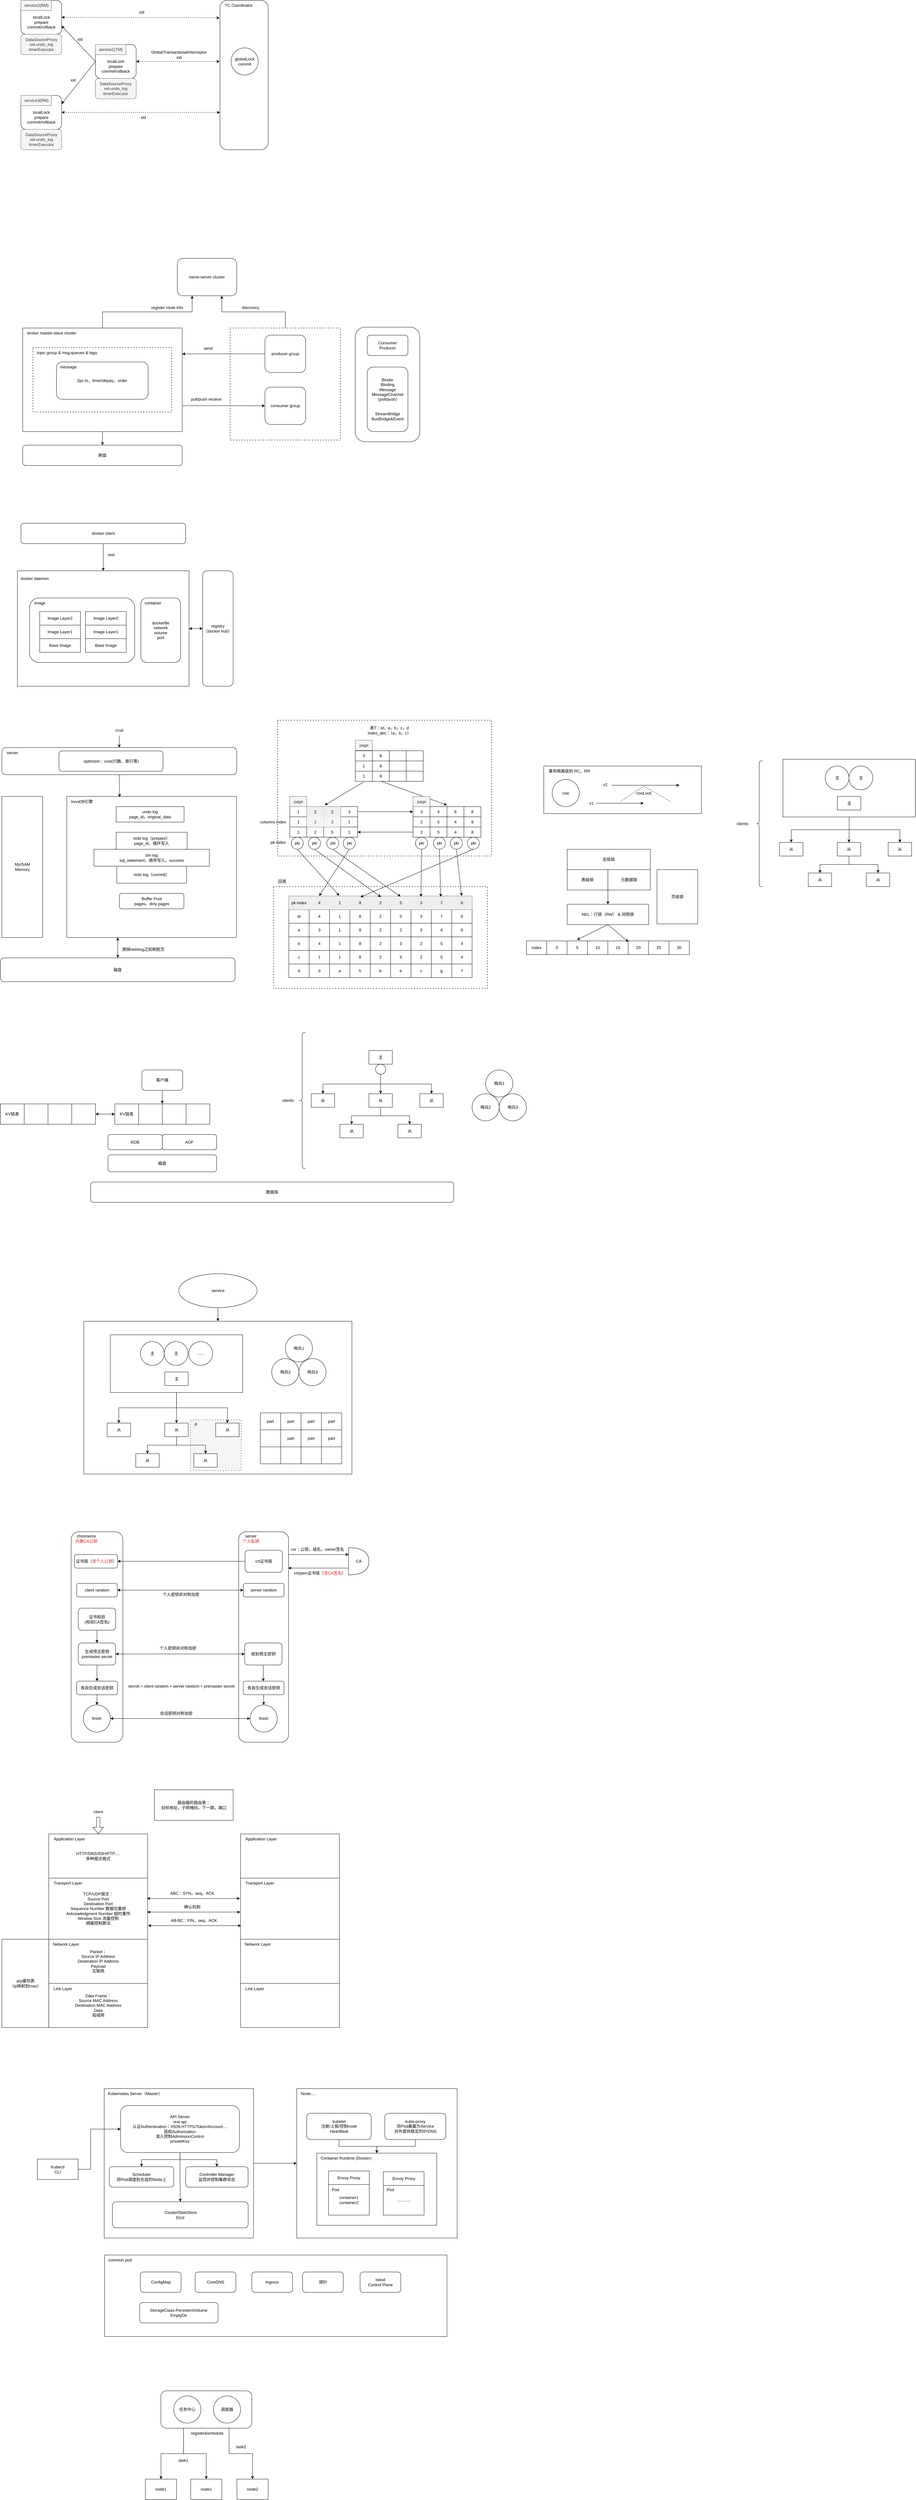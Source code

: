 <mxfile version="22.0.4" type="github">
  <diagram id="q74jGIT0rdsw6B9sfl-8" name="Page-1">
    <mxGraphModel dx="2329" dy="1744" grid="1" gridSize="10" guides="1" tooltips="1" connect="1" arrows="0" fold="1" page="1" pageScale="1" pageWidth="827" pageHeight="1169" math="0" shadow="0">
      <root>
        <mxCell id="0" />
        <mxCell id="1" parent="0" />
        <mxCell id="1-QfFzFVaWJn7AieKZZL-43" value="" style="rounded=0;whiteSpace=wrap;html=1;" parent="1" vertex="1">
          <mxGeometry x="-460.0" y="3450" width="790" height="450" as="geometry" />
        </mxCell>
        <mxCell id="1-QfFzFVaWJn7AieKZZL-20" value="" style="rounded=0;whiteSpace=wrap;html=1;" parent="1" vertex="1">
          <mxGeometry x="-381.92" y="3490" width="390" height="170" as="geometry" />
        </mxCell>
        <mxCell id="t3kxCUk_UYJJ-cdm4f_f-27" value="Data Frame：&lt;br style=&quot;border-color: var(--border-color);&quot;&gt;Source MAC Address&lt;br style=&quot;border-color: var(--border-color);&quot;&gt;Destination MAC Address&lt;br style=&quot;border-color: var(--border-color);&quot;&gt;Data&lt;br&gt;局域网" style="rounded=0;whiteSpace=wrap;html=1;" parent="1" vertex="1">
          <mxGeometry x="-563.3" y="5400" width="291.25" height="130" as="geometry" />
        </mxCell>
        <mxCell id="t3kxCUk_UYJJ-cdm4f_f-25" value="Packet：&lt;br style=&quot;border-color: var(--border-color);&quot;&gt;Source IP Address&lt;br style=&quot;border-color: var(--border-color);&quot;&gt;Destination IP Address&lt;br style=&quot;border-color: var(--border-color);&quot;&gt;Payload&lt;br&gt;互联网" style="rounded=0;whiteSpace=wrap;html=1;" parent="1" vertex="1">
          <mxGeometry x="-563.3" y="5270" width="291.25" height="130" as="geometry" />
        </mxCell>
        <mxCell id="t3kxCUk_UYJJ-cdm4f_f-24" value="TCP/UDP报文：&lt;br style=&quot;border-color: var(--border-color);&quot;&gt;Source Port&lt;br style=&quot;border-color: var(--border-color);&quot;&gt;Destination Port&lt;br&gt;Sequence Number 数据包重排&lt;br&gt;Acknowledgment Number&amp;nbsp;超时重传&lt;br&gt;Window Size 流量控制&lt;br&gt;拥塞控制算法" style="rounded=0;whiteSpace=wrap;html=1;" parent="1" vertex="1">
          <mxGeometry x="-563.29" y="5090" width="291.25" height="180" as="geometry" />
        </mxCell>
        <mxCell id="t3kxCUk_UYJJ-cdm4f_f-23" value="HTTP/DNS/SSH/FTP.....&lt;br&gt;多种报文格式" style="rounded=0;whiteSpace=wrap;html=1;" parent="1" vertex="1">
          <mxGeometry x="-563.3" y="4960" width="291.25" height="130" as="geometry" />
        </mxCell>
        <mxCell id="jQRCav7DTQBNGYD-x8mf-218" value="" style="rounded=0;whiteSpace=wrap;html=1;endArrow=none;dashed=1;html=1;dashPattern=1 3;strokeWidth=2;rounded=0;" parent="1" vertex="1">
          <mxGeometry x="99" y="2170" width="630" height="300" as="geometry" />
        </mxCell>
        <mxCell id="jQRCav7DTQBNGYD-x8mf-180" value="" style="rounded=0;whiteSpace=wrap;html=1;endArrow=none;dashed=1;html=1;dashPattern=1 3;strokeWidth=2;rounded=0;" parent="1" vertex="1">
          <mxGeometry x="111.25" y="1680" width="630" height="400" as="geometry" />
        </mxCell>
        <mxCell id="jQRCav7DTQBNGYD-x8mf-2" style="edgeStyle=orthogonalEdgeStyle;rounded=0;orthogonalLoop=1;jettySize=auto;html=1;exitX=1;exitY=0.5;exitDx=0;exitDy=0;entryX=0;entryY=0.5;entryDx=0;entryDy=0;" parent="1" source="GEgLhVlXAB5wURAWG2Ov-58" target="GEgLhVlXAB5wURAWG2Ov-59" edge="1">
          <mxGeometry relative="1" as="geometry" />
        </mxCell>
        <mxCell id="GEgLhVlXAB5wURAWG2Ov-58" value="" style="rounded=0;whiteSpace=wrap;html=1;" parent="1" vertex="1">
          <mxGeometry x="-655.62" y="1240" width="505.62" height="340" as="geometry" />
        </mxCell>
        <mxCell id="GEgLhVlXAB5wURAWG2Ov-53" style="edgeStyle=orthogonalEdgeStyle;rounded=0;orthogonalLoop=1;jettySize=auto;html=1;exitX=0.5;exitY=1;exitDx=0;exitDy=0;entryX=0.5;entryY=0;entryDx=0;entryDy=0;" parent="1" source="GEgLhVlXAB5wURAWG2Ov-21" target="GEgLhVlXAB5wURAWG2Ov-50" edge="1">
          <mxGeometry relative="1" as="geometry" />
        </mxCell>
        <mxCell id="GEgLhVlXAB5wURAWG2Ov-21" value="" style="rounded=0;whiteSpace=wrap;html=1;" parent="1" vertex="1">
          <mxGeometry x="-640" y="525" width="470" height="305" as="geometry" />
        </mxCell>
        <mxCell id="GEgLhVlXAB5wURAWG2Ov-48" value="" style="rounded=0;whiteSpace=wrap;html=1;endArrow=none;dashed=1;html=1;dashPattern=1 3;strokeWidth=2;rounded=0;" parent="1" vertex="1">
          <mxGeometry x="-610" y="582.5" width="408.75" height="190" as="geometry" />
        </mxCell>
        <mxCell id="GEgLhVlXAB5wURAWG2Ov-47" style="edgeStyle=orthogonalEdgeStyle;rounded=0;orthogonalLoop=1;jettySize=auto;html=1;exitX=0.5;exitY=0;exitDx=0;exitDy=0;entryX=0.75;entryY=1;entryDx=0;entryDy=0;" parent="1" source="GEgLhVlXAB5wURAWG2Ov-41" target="GEgLhVlXAB5wURAWG2Ov-9" edge="1">
          <mxGeometry relative="1" as="geometry" />
        </mxCell>
        <mxCell id="GEgLhVlXAB5wURAWG2Ov-41" value="" style="rounded=0;whiteSpace=wrap;html=1;endArrow=none;dashed=1;html=1;dashPattern=1 3;strokeWidth=2;rounded=0;" parent="1" vertex="1">
          <mxGeometry x="-28.75" y="525" width="324.75" height="330" as="geometry" />
        </mxCell>
        <mxCell id="GEgLhVlXAB5wURAWG2Ov-46" style="edgeStyle=orthogonalEdgeStyle;rounded=0;orthogonalLoop=1;jettySize=auto;html=1;exitX=0.5;exitY=0;exitDx=0;exitDy=0;entryX=0.25;entryY=1;entryDx=0;entryDy=0;" parent="1" source="GEgLhVlXAB5wURAWG2Ov-21" target="GEgLhVlXAB5wURAWG2Ov-9" edge="1">
          <mxGeometry relative="1" as="geometry" />
        </mxCell>
        <mxCell id="GEgLhVlXAB5wURAWG2Ov-4" value="" style="rounded=1;whiteSpace=wrap;html=1;" parent="1" vertex="1">
          <mxGeometry x="-58.88" y="-440" width="142" height="440" as="geometry" />
        </mxCell>
        <mxCell id="cuOZ3U2S4svU4EkSFh8x-16" value="" style="rounded=0;whiteSpace=wrap;html=1;" parent="1" vertex="1">
          <mxGeometry x="895.25" y="1815" width="464.75" height="140" as="geometry" />
        </mxCell>
        <mxCell id="KB4VtI-CPYROKvUSriaM-39" value="" style="rounded=0;whiteSpace=wrap;html=1;" parent="1" vertex="1">
          <mxGeometry x="-510.17" y="1904.5" width="500" height="415.5" as="geometry" />
        </mxCell>
        <mxCell id="gXKH7BePIXmSOS_r9Qfp-1" style="edgeStyle=orthogonalEdgeStyle;rounded=0;orthogonalLoop=1;jettySize=auto;html=1;exitX=0.5;exitY=1;exitDx=0;exitDy=0;" parent="1" edge="1">
          <mxGeometry relative="1" as="geometry">
            <mxPoint x="-302.04" y="1934.5" as="sourcePoint" />
            <mxPoint x="-302.04" y="1934.5" as="targetPoint" />
          </mxGeometry>
        </mxCell>
        <mxCell id="gXKH7BePIXmSOS_r9Qfp-2" value="磁盘" style="rounded=1;whiteSpace=wrap;html=1;" parent="1" vertex="1">
          <mxGeometry x="-705.62" y="2380" width="691.25" height="70" as="geometry" />
        </mxCell>
        <mxCell id="KB4VtI-CPYROKvUSriaM-55" value="全局锁" style="rounded=0;whiteSpace=wrap;html=1;" parent="1" vertex="1">
          <mxGeometry x="964.25" y="2060" width="245" height="60" as="geometry" />
        </mxCell>
        <mxCell id="bzMrh9cclYOT93m_ledv-2" style="edgeStyle=orthogonalEdgeStyle;rounded=0;orthogonalLoop=1;jettySize=auto;html=1;exitX=1;exitY=1;exitDx=0;exitDy=0;" parent="1" source="KB4VtI-CPYROKvUSriaM-56" target="cuOZ3U2S4svU4EkSFh8x-11" edge="1">
          <mxGeometry relative="1" as="geometry" />
        </mxCell>
        <mxCell id="KB4VtI-CPYROKvUSriaM-56" value="表级锁" style="rounded=0;whiteSpace=wrap;html=1;" parent="1" vertex="1">
          <mxGeometry x="964.25" y="2120" width="120" height="60" as="geometry" />
        </mxCell>
        <mxCell id="cuOZ3U2S4svU4EkSFh8x-1" value="InnoDB引擎" style="text;html=1;align=center;verticalAlign=middle;resizable=0;points=[];autosize=1;strokeColor=none;fillColor=none;" parent="1" vertex="1">
          <mxGeometry x="-511.42" y="1904.5" width="90" height="30" as="geometry" />
        </mxCell>
        <mxCell id="cuOZ3U2S4svU4EkSFh8x-4" value="redo log（prepare）&lt;br&gt;page_id，循环写入" style="rounded=0;whiteSpace=wrap;html=1;" parent="1" vertex="1">
          <mxGeometry x="-364.85" y="2010" width="209.37" height="50" as="geometry" />
        </mxCell>
        <mxCell id="cuOZ3U2S4svU4EkSFh8x-5" value="bin log&lt;br&gt;sql_statement，顺序写入，success" style="rounded=0;whiteSpace=wrap;html=1;" parent="1" vertex="1">
          <mxGeometry x="-430.17" y="2060" width="340" height="50" as="geometry" />
        </mxCell>
        <mxCell id="cuOZ3U2S4svU4EkSFh8x-6" value="redo log（commit）" style="rounded=0;whiteSpace=wrap;html=1;" parent="1" vertex="1">
          <mxGeometry x="-362.9" y="2110" width="205.47" height="50" as="geometry" />
        </mxCell>
        <mxCell id="cuOZ3U2S4svU4EkSFh8x-11" value="NKL：行锁（RW） &amp;amp; 间隙锁" style="rounded=0;whiteSpace=wrap;html=1;" parent="1" vertex="1">
          <mxGeometry x="964.25" y="2222" width="240" height="60" as="geometry" />
        </mxCell>
        <mxCell id="cuOZ3U2S4svU4EkSFh8x-18" value="" style="endArrow=classic;html=1;rounded=0;" parent="1" edge="1">
          <mxGeometry width="50" height="50" relative="1" as="geometry">
            <mxPoint x="1094.75" y="1871.5" as="sourcePoint" />
            <mxPoint x="1294.75" y="1871.5" as="targetPoint" />
          </mxGeometry>
        </mxCell>
        <mxCell id="cuOZ3U2S4svU4EkSFh8x-20" value="" style="endArrow=classic;html=1;rounded=0;" parent="1" edge="1">
          <mxGeometry width="50" height="50" relative="1" as="geometry">
            <mxPoint x="1049.5" y="1924.5" as="sourcePoint" />
            <mxPoint x="1189.5" y="1924.5" as="targetPoint" />
          </mxGeometry>
        </mxCell>
        <mxCell id="cuOZ3U2S4svU4EkSFh8x-21" value="事务隔离级别 RC，RR" style="text;html=1;align=center;verticalAlign=middle;resizable=0;points=[];autosize=1;strokeColor=none;fillColor=none;" parent="1" vertex="1">
          <mxGeometry x="895.25" y="1815" width="150" height="30" as="geometry" />
        </mxCell>
        <mxCell id="tsQgyrK2YesAGFFAEJuU-1" value="元数据锁" style="rounded=0;whiteSpace=wrap;html=1;" parent="1" vertex="1">
          <mxGeometry x="1084.25" y="2120" width="125" height="60" as="geometry" />
        </mxCell>
        <mxCell id="ad75EcGbPsBwS58N0D---11" value="哨兵1" style="ellipse;whiteSpace=wrap;html=1;aspect=fixed;" parent="1" vertex="1">
          <mxGeometry x="724" y="2710" width="80" height="80" as="geometry" />
        </mxCell>
        <mxCell id="ad75EcGbPsBwS58N0D---12" value="哨兵3" style="ellipse;whiteSpace=wrap;html=1;aspect=fixed;" parent="1" vertex="1">
          <mxGeometry x="764" y="2780" width="80" height="80" as="geometry" />
        </mxCell>
        <mxCell id="ad75EcGbPsBwS58N0D---13" value="哨兵2" style="ellipse;whiteSpace=wrap;html=1;aspect=fixed;" parent="1" vertex="1">
          <mxGeometry x="684" y="2780" width="80" height="80" as="geometry" />
        </mxCell>
        <mxCell id="ad75EcGbPsBwS58N0D---17" value="主" style="rounded=0;whiteSpace=wrap;html=1;" parent="1" vertex="1">
          <mxGeometry x="380" y="2653" width="69" height="40" as="geometry" />
        </mxCell>
        <mxCell id="ad75EcGbPsBwS58N0D---18" value="从" style="rounded=0;whiteSpace=wrap;html=1;" parent="1" vertex="1">
          <mxGeometry x="210" y="2780" width="69" height="40" as="geometry" />
        </mxCell>
        <mxCell id="ad75EcGbPsBwS58N0D---19" style="edgeStyle=orthogonalEdgeStyle;rounded=0;orthogonalLoop=1;jettySize=auto;html=1;exitX=0.5;exitY=1;exitDx=0;exitDy=0;entryX=0.5;entryY=0;entryDx=0;entryDy=0;" parent="1" source="ad75EcGbPsBwS58N0D---21" target="ad75EcGbPsBwS58N0D---23" edge="1">
          <mxGeometry relative="1" as="geometry" />
        </mxCell>
        <mxCell id="ad75EcGbPsBwS58N0D---20" style="edgeStyle=orthogonalEdgeStyle;rounded=0;orthogonalLoop=1;jettySize=auto;html=1;exitX=0.5;exitY=1;exitDx=0;exitDy=0;entryX=0.5;entryY=0;entryDx=0;entryDy=0;" parent="1" source="ad75EcGbPsBwS58N0D---21" target="ad75EcGbPsBwS58N0D---24" edge="1">
          <mxGeometry relative="1" as="geometry" />
        </mxCell>
        <mxCell id="ad75EcGbPsBwS58N0D---21" value="从" style="rounded=0;whiteSpace=wrap;html=1;" parent="1" vertex="1">
          <mxGeometry x="380" y="2780" width="69" height="40" as="geometry" />
        </mxCell>
        <mxCell id="ad75EcGbPsBwS58N0D---22" value="从" style="rounded=0;whiteSpace=wrap;html=1;" parent="1" vertex="1">
          <mxGeometry x="530" y="2780" width="69" height="40" as="geometry" />
        </mxCell>
        <mxCell id="ad75EcGbPsBwS58N0D---23" value="从" style="rounded=0;whiteSpace=wrap;html=1;" parent="1" vertex="1">
          <mxGeometry x="294.5" y="2870" width="69" height="40" as="geometry" />
        </mxCell>
        <mxCell id="ad75EcGbPsBwS58N0D---24" value="从" style="rounded=0;whiteSpace=wrap;html=1;" parent="1" vertex="1">
          <mxGeometry x="465.5" y="2870" width="69" height="40" as="geometry" />
        </mxCell>
        <mxCell id="jQRCav7DTQBNGYD-x8mf-253" style="edgeStyle=orthogonalEdgeStyle;rounded=0;orthogonalLoop=1;jettySize=auto;html=1;exitX=0.5;exitY=1;exitDx=0;exitDy=0;entryX=0.499;entryY=-0.013;entryDx=0;entryDy=0;entryPerimeter=0;" parent="1" source="ad75EcGbPsBwS58N0D---26" target="jQRCav7DTQBNGYD-x8mf-237" edge="1">
          <mxGeometry relative="1" as="geometry" />
        </mxCell>
        <mxCell id="ad75EcGbPsBwS58N0D---26" value="客户端" style="rounded=1;whiteSpace=wrap;html=1;" parent="1" vertex="1">
          <mxGeometry x="-288.75" y="2710" width="120" height="60" as="geometry" />
        </mxCell>
        <mxCell id="ad75EcGbPsBwS58N0D---27" value="磁盘" style="rounded=1;whiteSpace=wrap;html=1;" parent="1" vertex="1">
          <mxGeometry x="-388.75" y="2960" width="320" height="50" as="geometry" />
        </mxCell>
        <mxCell id="ad75EcGbPsBwS58N0D---28" value="AOF" style="rounded=1;whiteSpace=wrap;html=1;" parent="1" vertex="1">
          <mxGeometry x="-228.75" y="2900" width="160" height="45" as="geometry" />
        </mxCell>
        <mxCell id="ad75EcGbPsBwS58N0D---29" value="RDB" style="rounded=1;whiteSpace=wrap;html=1;" parent="1" vertex="1">
          <mxGeometry x="-388.75" y="2900" width="160" height="45" as="geometry" />
        </mxCell>
        <mxCell id="SLdGGWgJqBino60vr2zq-12" value="数据库" style="rounded=1;whiteSpace=wrap;html=1;" parent="1" vertex="1">
          <mxGeometry x="-440" y="3040" width="1070" height="60" as="geometry" />
        </mxCell>
        <mxCell id="6-CSaQUG5OHRiRnEXRL_-1" value="globalLock&lt;br&gt;commit" style="ellipse;whiteSpace=wrap;html=1;aspect=fixed;" parent="1" vertex="1">
          <mxGeometry x="-26.13" y="-300" width="80" height="80" as="geometry" />
        </mxCell>
        <mxCell id="6-CSaQUG5OHRiRnEXRL_-2" value="&lt;br&gt;&lt;br&gt;localLock&lt;br&gt;prepare&lt;br&gt;commit/rollback" style="rounded=1;whiteSpace=wrap;html=1;" parent="1" vertex="1">
          <mxGeometry x="-425.77" y="-310" width="120" height="100" as="geometry" />
        </mxCell>
        <mxCell id="GEgLhVlXAB5wURAWG2Ov-1" value="DataSourceProxy&lt;br style=&quot;border-color: var(--border-color);&quot;&gt;xid-undo_log&lt;br style=&quot;border-color: var(--border-color);&quot;&gt;timerExecutor" style="rounded=1;whiteSpace=wrap;html=1;fillColor=#f5f5f5;fontColor=#333333;strokeColor=#666666;" parent="1" vertex="1">
          <mxGeometry x="-425.77" y="-210" width="120" height="60" as="geometry" />
        </mxCell>
        <mxCell id="GEgLhVlXAB5wURAWG2Ov-9" value="name-server cluster" style="rounded=1;whiteSpace=wrap;html=1;" parent="1" vertex="1">
          <mxGeometry x="-184.67" y="320" width="175" height="110" as="geometry" />
        </mxCell>
        <mxCell id="GEgLhVlXAB5wURAWG2Ov-19" value="consumer group" style="rounded=1;whiteSpace=wrap;html=1;" parent="1" vertex="1">
          <mxGeometry x="73.62" y="699" width="120" height="110" as="geometry" />
        </mxCell>
        <mxCell id="9n-n1iBPHZ0IUt7xd2MY-6" style="edgeStyle=orthogonalEdgeStyle;rounded=0;orthogonalLoop=1;jettySize=auto;html=1;exitX=0;exitY=0.5;exitDx=0;exitDy=0;entryX=1;entryY=0.25;entryDx=0;entryDy=0;" parent="1" source="GEgLhVlXAB5wURAWG2Ov-20" target="GEgLhVlXAB5wURAWG2Ov-21" edge="1">
          <mxGeometry relative="1" as="geometry" />
        </mxCell>
        <mxCell id="GEgLhVlXAB5wURAWG2Ov-20" value="producer group" style="rounded=1;whiteSpace=wrap;html=1;" parent="1" vertex="1">
          <mxGeometry x="73.62" y="546" width="120" height="110" as="geometry" />
        </mxCell>
        <mxCell id="GEgLhVlXAB5wURAWG2Ov-23" value="register route info" style="text;html=1;align=center;verticalAlign=middle;resizable=0;points=[];autosize=1;strokeColor=none;fillColor=none;" parent="1" vertex="1">
          <mxGeometry x="-275" y="450" width="120" height="30" as="geometry" />
        </mxCell>
        <mxCell id="GEgLhVlXAB5wURAWG2Ov-29" value="discovery" style="text;html=1;align=center;verticalAlign=middle;resizable=0;points=[];autosize=1;strokeColor=none;fillColor=none;" parent="1" vertex="1">
          <mxGeometry x="-3.75" y="450" width="70" height="30" as="geometry" />
        </mxCell>
        <mxCell id="GEgLhVlXAB5wURAWG2Ov-31" value="send" style="text;html=1;align=center;verticalAlign=middle;resizable=0;points=[];autosize=1;strokeColor=none;fillColor=none;" parent="1" vertex="1">
          <mxGeometry x="-118.75" y="570" width="50" height="30" as="geometry" />
        </mxCell>
        <mxCell id="GEgLhVlXAB5wURAWG2Ov-33" value="pull/push receive" style="text;html=1;align=center;verticalAlign=middle;resizable=0;points=[];autosize=1;strokeColor=none;fillColor=none;" parent="1" vertex="1">
          <mxGeometry x="-155.0" y="720" width="110" height="30" as="geometry" />
        </mxCell>
        <mxCell id="GEgLhVlXAB5wURAWG2Ov-35" value="broker master-slave cluster" style="text;html=1;align=center;verticalAlign=middle;resizable=0;points=[];autosize=1;strokeColor=none;fillColor=none;" parent="1" vertex="1">
          <mxGeometry x="-640" y="525" width="170" height="30" as="geometry" />
        </mxCell>
        <mxCell id="GEgLhVlXAB5wURAWG2Ov-36" value="2pc-tx，timer/depay，order" style="rounded=1;whiteSpace=wrap;html=1;" parent="1" vertex="1">
          <mxGeometry x="-540.62" y="625" width="270" height="110" as="geometry" />
        </mxCell>
        <mxCell id="GEgLhVlXAB5wURAWG2Ov-37" value="message" style="text;html=1;align=center;verticalAlign=middle;resizable=0;points=[];autosize=1;strokeColor=none;fillColor=none;" parent="1" vertex="1">
          <mxGeometry x="-540.62" y="625" width="70" height="30" as="geometry" />
        </mxCell>
        <mxCell id="GEgLhVlXAB5wURAWG2Ov-40" value="topic group &amp;amp; msg-queues &amp;amp; tags" style="text;html=1;align=center;verticalAlign=middle;resizable=0;points=[];autosize=1;strokeColor=none;fillColor=none;" parent="1" vertex="1">
          <mxGeometry x="-610" y="582.5" width="200" height="30" as="geometry" />
        </mxCell>
        <mxCell id="GEgLhVlXAB5wURAWG2Ov-50" value="刷盘" style="rounded=1;whiteSpace=wrap;html=1;" parent="1" vertex="1">
          <mxGeometry x="-640" y="870" width="470" height="60" as="geometry" />
        </mxCell>
        <mxCell id="GEgLhVlXAB5wURAWG2Ov-55" value="" style="rounded=1;whiteSpace=wrap;html=1;" parent="1" vertex="1">
          <mxGeometry x="-620" y="1320" width="310" height="190" as="geometry" />
        </mxCell>
        <mxCell id="GEgLhVlXAB5wURAWG2Ov-56" value="dockerfile&lt;br&gt;network&lt;br&gt;volume&lt;br&gt;port" style="rounded=1;whiteSpace=wrap;html=1;" parent="1" vertex="1">
          <mxGeometry x="-292" y="1320" width="117" height="190" as="geometry" />
        </mxCell>
        <mxCell id="GEgLhVlXAB5wURAWG2Ov-57" value="docker daemon" style="text;html=1;align=center;verticalAlign=middle;resizable=0;points=[];autosize=1;strokeColor=none;fillColor=none;" parent="1" vertex="1">
          <mxGeometry x="-660" y="1248" width="110" height="30" as="geometry" />
        </mxCell>
        <mxCell id="jQRCav7DTQBNGYD-x8mf-3" style="edgeStyle=orthogonalEdgeStyle;rounded=0;orthogonalLoop=1;jettySize=auto;html=1;exitX=0;exitY=0.5;exitDx=0;exitDy=0;entryX=1;entryY=0.5;entryDx=0;entryDy=0;" parent="1" source="GEgLhVlXAB5wURAWG2Ov-59" target="GEgLhVlXAB5wURAWG2Ov-58" edge="1">
          <mxGeometry relative="1" as="geometry" />
        </mxCell>
        <mxCell id="GEgLhVlXAB5wURAWG2Ov-59" value="registry&lt;br&gt;（docker hub）" style="rounded=1;whiteSpace=wrap;html=1;" parent="1" vertex="1">
          <mxGeometry x="-110" y="1240" width="90" height="340" as="geometry" />
        </mxCell>
        <mxCell id="GEgLhVlXAB5wURAWG2Ov-69" style="edgeStyle=orthogonalEdgeStyle;rounded=0;orthogonalLoop=1;jettySize=auto;html=1;exitX=0.5;exitY=1;exitDx=0;exitDy=0;" parent="1" source="GEgLhVlXAB5wURAWG2Ov-60" target="GEgLhVlXAB5wURAWG2Ov-58" edge="1">
          <mxGeometry relative="1" as="geometry" />
        </mxCell>
        <mxCell id="GEgLhVlXAB5wURAWG2Ov-60" value="docker client" style="rounded=1;whiteSpace=wrap;html=1;" parent="1" vertex="1">
          <mxGeometry x="-645.31" y="1100" width="485.31" height="60" as="geometry" />
        </mxCell>
        <mxCell id="GEgLhVlXAB5wURAWG2Ov-62" value="rest" style="text;html=1;align=center;verticalAlign=middle;resizable=0;points=[];autosize=1;strokeColor=none;fillColor=none;" parent="1" vertex="1">
          <mxGeometry x="-400" y="1178" width="40" height="30" as="geometry" />
        </mxCell>
        <mxCell id="GEgLhVlXAB5wURAWG2Ov-63" value="image" style="text;html=1;align=center;verticalAlign=middle;resizable=0;points=[];autosize=1;strokeColor=none;fillColor=none;" parent="1" vertex="1">
          <mxGeometry x="-620" y="1320" width="60" height="30" as="geometry" />
        </mxCell>
        <mxCell id="GEgLhVlXAB5wURAWG2Ov-64" value="Base Image" style="rounded=0;whiteSpace=wrap;html=1;" parent="1" vertex="1">
          <mxGeometry x="-590" y="1440" width="120" height="40" as="geometry" />
        </mxCell>
        <mxCell id="GEgLhVlXAB5wURAWG2Ov-66" value="Image Layer1" style="rounded=0;whiteSpace=wrap;html=1;" parent="1" vertex="1">
          <mxGeometry x="-590" y="1400" width="120" height="40" as="geometry" />
        </mxCell>
        <mxCell id="GEgLhVlXAB5wURAWG2Ov-67" value="Image&amp;nbsp;Layer2" style="rounded=0;whiteSpace=wrap;html=1;" parent="1" vertex="1">
          <mxGeometry x="-590" y="1360" width="120" height="40" as="geometry" />
        </mxCell>
        <mxCell id="GEgLhVlXAB5wURAWG2Ov-68" value="container" style="text;html=1;align=center;verticalAlign=middle;resizable=0;points=[];autosize=1;strokeColor=none;fillColor=none;" parent="1" vertex="1">
          <mxGeometry x="-292" y="1320" width="70" height="30" as="geometry" />
        </mxCell>
        <mxCell id="jQRCav7DTQBNGYD-x8mf-1" value="TC&amp;nbsp;Coordinator" style="text;html=1;align=center;verticalAlign=middle;resizable=0;points=[];autosize=1;strokeColor=none;fillColor=none;" parent="1" vertex="1">
          <mxGeometry x="-58.88" y="-440" width="110" height="30" as="geometry" />
        </mxCell>
        <mxCell id="jQRCav7DTQBNGYD-x8mf-4" value="&lt;br&gt;" style="rounded=1;whiteSpace=wrap;html=1;" parent="1" vertex="1">
          <mxGeometry x="-701.42" y="1760.5" width="691.75" height="80" as="geometry" />
        </mxCell>
        <mxCell id="jQRCav7DTQBNGYD-x8mf-6" value="MyISAM&lt;br&gt;Memory" style="rounded=0;whiteSpace=wrap;html=1;" parent="1" vertex="1">
          <mxGeometry x="-701.42" y="1904.5" width="120" height="415.5" as="geometry" />
        </mxCell>
        <mxCell id="jQRCav7DTQBNGYD-x8mf-7" value="undo log&lt;br&gt;page_id，original_data" style="rounded=0;whiteSpace=wrap;html=1;" parent="1" vertex="1">
          <mxGeometry x="-364.85" y="1934.5" width="200.17" height="45.5" as="geometry" />
        </mxCell>
        <mxCell id="jQRCav7DTQBNGYD-x8mf-61" value="" style="shape=table;startSize=0;container=1;collapsible=0;childLayout=tableLayout;" parent="1" vertex="1">
          <mxGeometry x="340" y="1770" width="200" height="90" as="geometry" />
        </mxCell>
        <mxCell id="jQRCav7DTQBNGYD-x8mf-62" value="" style="shape=tableRow;horizontal=0;startSize=0;swimlaneHead=0;swimlaneBody=0;strokeColor=inherit;top=0;left=0;bottom=0;right=0;collapsible=0;dropTarget=0;fillColor=none;points=[[0,0.5],[1,0.5]];portConstraint=eastwest;" parent="jQRCav7DTQBNGYD-x8mf-61" vertex="1">
          <mxGeometry width="200" height="30" as="geometry" />
        </mxCell>
        <mxCell id="jQRCav7DTQBNGYD-x8mf-63" value="3" style="shape=partialRectangle;html=1;whiteSpace=wrap;connectable=0;strokeColor=inherit;overflow=hidden;fillColor=none;top=0;left=0;bottom=0;right=0;pointerEvents=1;" parent="jQRCav7DTQBNGYD-x8mf-62" vertex="1">
          <mxGeometry width="50" height="30" as="geometry">
            <mxRectangle width="50" height="30" as="alternateBounds" />
          </mxGeometry>
        </mxCell>
        <mxCell id="jQRCav7DTQBNGYD-x8mf-64" value="8" style="shape=partialRectangle;html=1;whiteSpace=wrap;connectable=0;strokeColor=inherit;overflow=hidden;fillColor=none;top=0;left=0;bottom=0;right=0;pointerEvents=1;" parent="jQRCav7DTQBNGYD-x8mf-62" vertex="1">
          <mxGeometry x="50" width="50" height="30" as="geometry">
            <mxRectangle width="50" height="30" as="alternateBounds" />
          </mxGeometry>
        </mxCell>
        <mxCell id="jQRCav7DTQBNGYD-x8mf-65" value="" style="shape=partialRectangle;html=1;whiteSpace=wrap;connectable=0;strokeColor=inherit;overflow=hidden;fillColor=none;top=0;left=0;bottom=0;right=0;pointerEvents=1;" parent="jQRCav7DTQBNGYD-x8mf-62" vertex="1">
          <mxGeometry x="100" width="50" height="30" as="geometry">
            <mxRectangle width="50" height="30" as="alternateBounds" />
          </mxGeometry>
        </mxCell>
        <mxCell id="jQRCav7DTQBNGYD-x8mf-66" value="" style="shape=partialRectangle;html=1;whiteSpace=wrap;connectable=0;strokeColor=inherit;overflow=hidden;fillColor=none;top=0;left=0;bottom=0;right=0;pointerEvents=1;" parent="jQRCav7DTQBNGYD-x8mf-62" vertex="1">
          <mxGeometry x="150" width="50" height="30" as="geometry">
            <mxRectangle width="50" height="30" as="alternateBounds" />
          </mxGeometry>
        </mxCell>
        <mxCell id="jQRCav7DTQBNGYD-x8mf-67" value="" style="shape=tableRow;horizontal=0;startSize=0;swimlaneHead=0;swimlaneBody=0;strokeColor=inherit;top=0;left=0;bottom=0;right=0;collapsible=0;dropTarget=0;fillColor=none;points=[[0,0.5],[1,0.5]];portConstraint=eastwest;" parent="jQRCav7DTQBNGYD-x8mf-61" vertex="1">
          <mxGeometry y="30" width="200" height="30" as="geometry" />
        </mxCell>
        <mxCell id="jQRCav7DTQBNGYD-x8mf-68" value="1" style="shape=partialRectangle;html=1;whiteSpace=wrap;connectable=0;strokeColor=inherit;overflow=hidden;fillColor=none;top=0;left=0;bottom=0;right=0;pointerEvents=1;" parent="jQRCav7DTQBNGYD-x8mf-67" vertex="1">
          <mxGeometry width="50" height="30" as="geometry">
            <mxRectangle width="50" height="30" as="alternateBounds" />
          </mxGeometry>
        </mxCell>
        <mxCell id="jQRCav7DTQBNGYD-x8mf-69" value="8" style="shape=partialRectangle;html=1;whiteSpace=wrap;connectable=0;strokeColor=inherit;overflow=hidden;fillColor=none;top=0;left=0;bottom=0;right=0;pointerEvents=1;" parent="jQRCav7DTQBNGYD-x8mf-67" vertex="1">
          <mxGeometry x="50" width="50" height="30" as="geometry">
            <mxRectangle width="50" height="30" as="alternateBounds" />
          </mxGeometry>
        </mxCell>
        <mxCell id="jQRCav7DTQBNGYD-x8mf-70" value="" style="shape=partialRectangle;html=1;whiteSpace=wrap;connectable=0;strokeColor=inherit;overflow=hidden;fillColor=none;top=0;left=0;bottom=0;right=0;pointerEvents=1;" parent="jQRCav7DTQBNGYD-x8mf-67" vertex="1">
          <mxGeometry x="100" width="50" height="30" as="geometry">
            <mxRectangle width="50" height="30" as="alternateBounds" />
          </mxGeometry>
        </mxCell>
        <mxCell id="jQRCav7DTQBNGYD-x8mf-71" value="" style="shape=partialRectangle;html=1;whiteSpace=wrap;connectable=0;strokeColor=inherit;overflow=hidden;fillColor=none;top=0;left=0;bottom=0;right=0;pointerEvents=1;" parent="jQRCav7DTQBNGYD-x8mf-67" vertex="1">
          <mxGeometry x="150" width="50" height="30" as="geometry">
            <mxRectangle width="50" height="30" as="alternateBounds" />
          </mxGeometry>
        </mxCell>
        <mxCell id="jQRCav7DTQBNGYD-x8mf-72" value="" style="shape=tableRow;horizontal=0;startSize=0;swimlaneHead=0;swimlaneBody=0;strokeColor=inherit;top=0;left=0;bottom=0;right=0;collapsible=0;dropTarget=0;fillColor=none;points=[[0,0.5],[1,0.5]];portConstraint=eastwest;" parent="jQRCav7DTQBNGYD-x8mf-61" vertex="1">
          <mxGeometry y="60" width="200" height="30" as="geometry" />
        </mxCell>
        <mxCell id="jQRCav7DTQBNGYD-x8mf-73" value="1" style="shape=partialRectangle;html=1;whiteSpace=wrap;connectable=0;strokeColor=inherit;overflow=hidden;fillColor=none;top=0;left=0;bottom=0;right=0;pointerEvents=1;" parent="jQRCav7DTQBNGYD-x8mf-72" vertex="1">
          <mxGeometry width="50" height="30" as="geometry">
            <mxRectangle width="50" height="30" as="alternateBounds" />
          </mxGeometry>
        </mxCell>
        <mxCell id="jQRCav7DTQBNGYD-x8mf-74" value="8" style="shape=partialRectangle;html=1;whiteSpace=wrap;connectable=0;strokeColor=inherit;overflow=hidden;fillColor=none;top=0;left=0;bottom=0;right=0;pointerEvents=1;" parent="jQRCav7DTQBNGYD-x8mf-72" vertex="1">
          <mxGeometry x="50" width="50" height="30" as="geometry">
            <mxRectangle width="50" height="30" as="alternateBounds" />
          </mxGeometry>
        </mxCell>
        <mxCell id="jQRCav7DTQBNGYD-x8mf-75" value="" style="shape=partialRectangle;html=1;whiteSpace=wrap;connectable=0;strokeColor=inherit;overflow=hidden;fillColor=none;top=0;left=0;bottom=0;right=0;pointerEvents=1;" parent="jQRCav7DTQBNGYD-x8mf-72" vertex="1">
          <mxGeometry x="100" width="50" height="30" as="geometry">
            <mxRectangle width="50" height="30" as="alternateBounds" />
          </mxGeometry>
        </mxCell>
        <mxCell id="jQRCav7DTQBNGYD-x8mf-76" value="" style="shape=partialRectangle;html=1;whiteSpace=wrap;connectable=0;strokeColor=inherit;overflow=hidden;fillColor=none;top=0;left=0;bottom=0;right=0;pointerEvents=1;" parent="jQRCav7DTQBNGYD-x8mf-72" vertex="1">
          <mxGeometry x="150" width="50" height="30" as="geometry">
            <mxRectangle width="50" height="30" as="alternateBounds" />
          </mxGeometry>
        </mxCell>
        <mxCell id="jQRCav7DTQBNGYD-x8mf-77" value="" style="shape=table;startSize=0;container=1;collapsible=0;childLayout=tableLayout;" parent="1" vertex="1">
          <mxGeometry x="146.75" y="1934.5" width="200" height="90" as="geometry" />
        </mxCell>
        <mxCell id="jQRCav7DTQBNGYD-x8mf-78" value="" style="shape=tableRow;horizontal=0;startSize=0;swimlaneHead=0;swimlaneBody=0;strokeColor=inherit;top=0;left=0;bottom=0;right=0;collapsible=0;dropTarget=0;fillColor=none;points=[[0,0.5],[1,0.5]];portConstraint=eastwest;" parent="jQRCav7DTQBNGYD-x8mf-77" vertex="1">
          <mxGeometry width="200" height="30" as="geometry" />
        </mxCell>
        <mxCell id="jQRCav7DTQBNGYD-x8mf-79" value="1" style="shape=partialRectangle;html=1;whiteSpace=wrap;connectable=0;strokeColor=inherit;overflow=hidden;fillColor=none;top=0;left=0;bottom=0;right=0;pointerEvents=1;" parent="jQRCav7DTQBNGYD-x8mf-78" vertex="1">
          <mxGeometry width="50" height="30" as="geometry">
            <mxRectangle width="50" height="30" as="alternateBounds" />
          </mxGeometry>
        </mxCell>
        <mxCell id="jQRCav7DTQBNGYD-x8mf-80" value="2" style="shape=partialRectangle;html=1;whiteSpace=wrap;connectable=0;strokeColor=#36393d;overflow=hidden;fillColor=#eeeeee;top=0;left=0;bottom=0;right=0;pointerEvents=1;" parent="jQRCav7DTQBNGYD-x8mf-78" vertex="1">
          <mxGeometry x="50" width="50" height="30" as="geometry">
            <mxRectangle width="50" height="30" as="alternateBounds" />
          </mxGeometry>
        </mxCell>
        <mxCell id="jQRCav7DTQBNGYD-x8mf-81" value="2" style="shape=partialRectangle;html=1;whiteSpace=wrap;connectable=0;strokeColor=#36393d;overflow=hidden;fillColor=#eeeeee;top=0;left=0;bottom=0;right=0;pointerEvents=1;" parent="jQRCav7DTQBNGYD-x8mf-78" vertex="1">
          <mxGeometry x="100" width="50" height="30" as="geometry">
            <mxRectangle width="50" height="30" as="alternateBounds" />
          </mxGeometry>
        </mxCell>
        <mxCell id="jQRCav7DTQBNGYD-x8mf-82" value="3" style="shape=partialRectangle;html=1;whiteSpace=wrap;connectable=0;strokeColor=inherit;overflow=hidden;fillColor=none;top=0;left=0;bottom=0;right=0;pointerEvents=1;" parent="jQRCav7DTQBNGYD-x8mf-78" vertex="1">
          <mxGeometry x="150" width="50" height="30" as="geometry">
            <mxRectangle width="50" height="30" as="alternateBounds" />
          </mxGeometry>
        </mxCell>
        <mxCell id="jQRCav7DTQBNGYD-x8mf-83" value="" style="shape=tableRow;horizontal=0;startSize=0;swimlaneHead=0;swimlaneBody=0;strokeColor=inherit;top=0;left=0;bottom=0;right=0;collapsible=0;dropTarget=0;fillColor=none;points=[[0,0.5],[1,0.5]];portConstraint=eastwest;" parent="jQRCav7DTQBNGYD-x8mf-77" vertex="1">
          <mxGeometry y="30" width="200" height="30" as="geometry" />
        </mxCell>
        <mxCell id="jQRCav7DTQBNGYD-x8mf-84" value="1" style="shape=partialRectangle;html=1;whiteSpace=wrap;connectable=0;strokeColor=inherit;overflow=hidden;fillColor=none;top=0;left=0;bottom=0;right=0;pointerEvents=1;" parent="jQRCav7DTQBNGYD-x8mf-83" vertex="1">
          <mxGeometry width="50" height="30" as="geometry">
            <mxRectangle width="50" height="30" as="alternateBounds" />
          </mxGeometry>
        </mxCell>
        <mxCell id="jQRCav7DTQBNGYD-x8mf-85" value="2" style="shape=partialRectangle;html=1;whiteSpace=wrap;connectable=0;strokeColor=#666666;overflow=hidden;fillColor=#f5f5f5;top=0;left=0;bottom=0;right=0;pointerEvents=1;fontColor=#333333;" parent="jQRCav7DTQBNGYD-x8mf-83" vertex="1">
          <mxGeometry x="50" width="50" height="30" as="geometry">
            <mxRectangle width="50" height="30" as="alternateBounds" />
          </mxGeometry>
        </mxCell>
        <mxCell id="jQRCav7DTQBNGYD-x8mf-86" value="3" style="shape=partialRectangle;html=1;whiteSpace=wrap;connectable=0;strokeColor=#666666;overflow=hidden;fillColor=#f5f5f5;top=0;left=0;bottom=0;right=0;pointerEvents=1;fontColor=#333333;" parent="jQRCav7DTQBNGYD-x8mf-83" vertex="1">
          <mxGeometry x="100" width="50" height="30" as="geometry">
            <mxRectangle width="50" height="30" as="alternateBounds" />
          </mxGeometry>
        </mxCell>
        <mxCell id="jQRCav7DTQBNGYD-x8mf-87" value="1" style="shape=partialRectangle;html=1;whiteSpace=wrap;connectable=0;strokeColor=inherit;overflow=hidden;fillColor=none;top=0;left=0;bottom=0;right=0;pointerEvents=1;" parent="jQRCav7DTQBNGYD-x8mf-83" vertex="1">
          <mxGeometry x="150" width="50" height="30" as="geometry">
            <mxRectangle width="50" height="30" as="alternateBounds" />
          </mxGeometry>
        </mxCell>
        <mxCell id="jQRCav7DTQBNGYD-x8mf-88" value="" style="shape=tableRow;horizontal=0;startSize=0;swimlaneHead=0;swimlaneBody=0;strokeColor=inherit;top=0;left=0;bottom=0;right=0;collapsible=0;dropTarget=0;fillColor=none;points=[[0,0.5],[1,0.5]];portConstraint=eastwest;" parent="jQRCav7DTQBNGYD-x8mf-77" vertex="1">
          <mxGeometry y="60" width="200" height="30" as="geometry" />
        </mxCell>
        <mxCell id="jQRCav7DTQBNGYD-x8mf-89" value="1" style="shape=partialRectangle;html=1;whiteSpace=wrap;connectable=0;strokeColor=inherit;overflow=hidden;fillColor=none;top=0;left=0;bottom=0;right=0;pointerEvents=1;" parent="jQRCav7DTQBNGYD-x8mf-88" vertex="1">
          <mxGeometry width="50" height="30" as="geometry">
            <mxRectangle width="50" height="30" as="alternateBounds" />
          </mxGeometry>
        </mxCell>
        <mxCell id="jQRCav7DTQBNGYD-x8mf-90" value="2" style="shape=partialRectangle;html=1;whiteSpace=wrap;connectable=0;strokeColor=inherit;overflow=hidden;fillColor=none;top=0;left=0;bottom=0;right=0;pointerEvents=1;" parent="jQRCav7DTQBNGYD-x8mf-88" vertex="1">
          <mxGeometry x="50" width="50" height="30" as="geometry">
            <mxRectangle width="50" height="30" as="alternateBounds" />
          </mxGeometry>
        </mxCell>
        <mxCell id="jQRCav7DTQBNGYD-x8mf-91" value="5" style="shape=partialRectangle;html=1;whiteSpace=wrap;connectable=0;strokeColor=inherit;overflow=hidden;fillColor=none;top=0;left=0;bottom=0;right=0;pointerEvents=1;" parent="jQRCav7DTQBNGYD-x8mf-88" vertex="1">
          <mxGeometry x="100" width="50" height="30" as="geometry">
            <mxRectangle width="50" height="30" as="alternateBounds" />
          </mxGeometry>
        </mxCell>
        <mxCell id="jQRCav7DTQBNGYD-x8mf-92" value="1" style="shape=partialRectangle;html=1;whiteSpace=wrap;connectable=0;strokeColor=inherit;overflow=hidden;fillColor=none;top=0;left=0;bottom=0;right=0;pointerEvents=1;" parent="jQRCav7DTQBNGYD-x8mf-88" vertex="1">
          <mxGeometry x="150" width="50" height="30" as="geometry">
            <mxRectangle width="50" height="30" as="alternateBounds" />
          </mxGeometry>
        </mxCell>
        <mxCell id="jQRCav7DTQBNGYD-x8mf-93" value="" style="shape=table;startSize=0;container=1;collapsible=0;childLayout=tableLayout;" parent="1" vertex="1">
          <mxGeometry x="510" y="1934.5" width="200" height="90" as="geometry" />
        </mxCell>
        <mxCell id="jQRCav7DTQBNGYD-x8mf-94" value="" style="shape=tableRow;horizontal=0;startSize=0;swimlaneHead=0;swimlaneBody=0;strokeColor=inherit;top=0;left=0;bottom=0;right=0;collapsible=0;dropTarget=0;fillColor=none;points=[[0,0.5],[1,0.5]];portConstraint=eastwest;" parent="jQRCav7DTQBNGYD-x8mf-93" vertex="1">
          <mxGeometry width="200" height="30" as="geometry" />
        </mxCell>
        <mxCell id="jQRCav7DTQBNGYD-x8mf-95" value="3" style="shape=partialRectangle;html=1;whiteSpace=wrap;connectable=0;strokeColor=inherit;overflow=hidden;fillColor=none;top=0;left=0;bottom=0;right=0;pointerEvents=1;" parent="jQRCav7DTQBNGYD-x8mf-94" vertex="1">
          <mxGeometry width="50" height="30" as="geometry">
            <mxRectangle width="50" height="30" as="alternateBounds" />
          </mxGeometry>
        </mxCell>
        <mxCell id="jQRCav7DTQBNGYD-x8mf-96" value="4" style="shape=partialRectangle;html=1;whiteSpace=wrap;connectable=0;strokeColor=inherit;overflow=hidden;fillColor=none;top=0;left=0;bottom=0;right=0;pointerEvents=1;" parent="jQRCav7DTQBNGYD-x8mf-94" vertex="1">
          <mxGeometry x="50" width="50" height="30" as="geometry">
            <mxRectangle width="50" height="30" as="alternateBounds" />
          </mxGeometry>
        </mxCell>
        <mxCell id="jQRCav7DTQBNGYD-x8mf-97" value="6" style="shape=partialRectangle;html=1;whiteSpace=wrap;connectable=0;strokeColor=inherit;overflow=hidden;fillColor=none;top=0;left=0;bottom=0;right=0;pointerEvents=1;" parent="jQRCav7DTQBNGYD-x8mf-94" vertex="1">
          <mxGeometry x="100" width="50" height="30" as="geometry">
            <mxRectangle width="50" height="30" as="alternateBounds" />
          </mxGeometry>
        </mxCell>
        <mxCell id="jQRCav7DTQBNGYD-x8mf-98" value="8" style="shape=partialRectangle;html=1;whiteSpace=wrap;connectable=0;strokeColor=inherit;overflow=hidden;fillColor=none;top=0;left=0;bottom=0;right=0;pointerEvents=1;" parent="jQRCav7DTQBNGYD-x8mf-94" vertex="1">
          <mxGeometry x="150" width="50" height="30" as="geometry">
            <mxRectangle width="50" height="30" as="alternateBounds" />
          </mxGeometry>
        </mxCell>
        <mxCell id="jQRCav7DTQBNGYD-x8mf-99" value="" style="shape=tableRow;horizontal=0;startSize=0;swimlaneHead=0;swimlaneBody=0;strokeColor=inherit;top=0;left=0;bottom=0;right=0;collapsible=0;dropTarget=0;fillColor=none;points=[[0,0.5],[1,0.5]];portConstraint=eastwest;" parent="jQRCav7DTQBNGYD-x8mf-93" vertex="1">
          <mxGeometry y="30" width="200" height="30" as="geometry" />
        </mxCell>
        <mxCell id="jQRCav7DTQBNGYD-x8mf-100" value="2" style="shape=partialRectangle;html=1;whiteSpace=wrap;connectable=0;strokeColor=inherit;overflow=hidden;fillColor=none;top=0;left=0;bottom=0;right=0;pointerEvents=1;" parent="jQRCav7DTQBNGYD-x8mf-99" vertex="1">
          <mxGeometry width="50" height="30" as="geometry">
            <mxRectangle width="50" height="30" as="alternateBounds" />
          </mxGeometry>
        </mxCell>
        <mxCell id="jQRCav7DTQBNGYD-x8mf-101" value="5" style="shape=partialRectangle;html=1;whiteSpace=wrap;connectable=0;strokeColor=inherit;overflow=hidden;fillColor=none;top=0;left=0;bottom=0;right=0;pointerEvents=1;" parent="jQRCav7DTQBNGYD-x8mf-99" vertex="1">
          <mxGeometry x="50" width="50" height="30" as="geometry">
            <mxRectangle width="50" height="30" as="alternateBounds" />
          </mxGeometry>
        </mxCell>
        <mxCell id="jQRCav7DTQBNGYD-x8mf-102" value="4" style="shape=partialRectangle;html=1;whiteSpace=wrap;connectable=0;strokeColor=inherit;overflow=hidden;fillColor=none;top=0;left=0;bottom=0;right=0;pointerEvents=1;" parent="jQRCav7DTQBNGYD-x8mf-99" vertex="1">
          <mxGeometry x="100" width="50" height="30" as="geometry">
            <mxRectangle width="50" height="30" as="alternateBounds" />
          </mxGeometry>
        </mxCell>
        <mxCell id="jQRCav7DTQBNGYD-x8mf-103" value="8" style="shape=partialRectangle;html=1;whiteSpace=wrap;connectable=0;strokeColor=inherit;overflow=hidden;fillColor=none;top=0;left=0;bottom=0;right=0;pointerEvents=1;" parent="jQRCav7DTQBNGYD-x8mf-99" vertex="1">
          <mxGeometry x="150" width="50" height="30" as="geometry">
            <mxRectangle width="50" height="30" as="alternateBounds" />
          </mxGeometry>
        </mxCell>
        <mxCell id="jQRCav7DTQBNGYD-x8mf-104" value="" style="shape=tableRow;horizontal=0;startSize=0;swimlaneHead=0;swimlaneBody=0;strokeColor=inherit;top=0;left=0;bottom=0;right=0;collapsible=0;dropTarget=0;fillColor=none;points=[[0,0.5],[1,0.5]];portConstraint=eastwest;" parent="jQRCav7DTQBNGYD-x8mf-93" vertex="1">
          <mxGeometry y="60" width="200" height="30" as="geometry" />
        </mxCell>
        <mxCell id="jQRCav7DTQBNGYD-x8mf-105" value="2" style="shape=partialRectangle;html=1;whiteSpace=wrap;connectable=0;strokeColor=inherit;overflow=hidden;fillColor=none;top=0;left=0;bottom=0;right=0;pointerEvents=1;" parent="jQRCav7DTQBNGYD-x8mf-104" vertex="1">
          <mxGeometry width="50" height="30" as="geometry">
            <mxRectangle width="50" height="30" as="alternateBounds" />
          </mxGeometry>
        </mxCell>
        <mxCell id="jQRCav7DTQBNGYD-x8mf-106" value="5" style="shape=partialRectangle;html=1;whiteSpace=wrap;connectable=0;strokeColor=inherit;overflow=hidden;fillColor=none;top=0;left=0;bottom=0;right=0;pointerEvents=1;" parent="jQRCav7DTQBNGYD-x8mf-104" vertex="1">
          <mxGeometry x="50" width="50" height="30" as="geometry">
            <mxRectangle width="50" height="30" as="alternateBounds" />
          </mxGeometry>
        </mxCell>
        <mxCell id="jQRCav7DTQBNGYD-x8mf-107" value="4" style="shape=partialRectangle;html=1;whiteSpace=wrap;connectable=0;strokeColor=inherit;overflow=hidden;fillColor=none;top=0;left=0;bottom=0;right=0;pointerEvents=1;" parent="jQRCav7DTQBNGYD-x8mf-104" vertex="1">
          <mxGeometry x="100" width="50" height="30" as="geometry">
            <mxRectangle width="50" height="30" as="alternateBounds" />
          </mxGeometry>
        </mxCell>
        <mxCell id="jQRCav7DTQBNGYD-x8mf-108" value="8" style="shape=partialRectangle;html=1;whiteSpace=wrap;connectable=0;strokeColor=inherit;overflow=hidden;fillColor=none;top=0;left=0;bottom=0;right=0;pointerEvents=1;" parent="jQRCav7DTQBNGYD-x8mf-104" vertex="1">
          <mxGeometry x="150" width="50" height="30" as="geometry">
            <mxRectangle width="50" height="30" as="alternateBounds" />
          </mxGeometry>
        </mxCell>
        <mxCell id="jQRCav7DTQBNGYD-x8mf-109" value="表T：id，a，b，c，d&lt;br&gt;index_abc：（a，b，c）" style="text;html=1;align=center;verticalAlign=middle;resizable=0;points=[];autosize=1;strokeColor=none;fillColor=none;" parent="1" vertex="1">
          <mxGeometry x="360" y="1690" width="160" height="40" as="geometry" />
        </mxCell>
        <mxCell id="jQRCav7DTQBNGYD-x8mf-110" value="" style="shape=table;startSize=0;container=1;collapsible=0;childLayout=tableLayout;" parent="1" vertex="1">
          <mxGeometry x="144" y="2198" width="540" height="240" as="geometry" />
        </mxCell>
        <mxCell id="jQRCav7DTQBNGYD-x8mf-474" style="shape=tableRow;horizontal=0;startSize=0;swimlaneHead=0;swimlaneBody=0;strokeColor=#36393d;top=0;left=0;bottom=0;right=0;collapsible=0;dropTarget=0;fillColor=#eeeeee;points=[[0,0.5],[1,0.5]];portConstraint=eastwest;" parent="jQRCav7DTQBNGYD-x8mf-110" vertex="1">
          <mxGeometry width="540" height="40" as="geometry" />
        </mxCell>
        <mxCell id="jQRCav7DTQBNGYD-x8mf-475" value="pk index" style="shape=partialRectangle;html=1;whiteSpace=wrap;connectable=0;strokeColor=inherit;overflow=hidden;fillColor=none;top=0;left=0;bottom=0;right=0;pointerEvents=1;" parent="jQRCav7DTQBNGYD-x8mf-474" vertex="1">
          <mxGeometry width="60" height="40" as="geometry">
            <mxRectangle width="60" height="40" as="alternateBounds" />
          </mxGeometry>
        </mxCell>
        <mxCell id="jQRCav7DTQBNGYD-x8mf-476" value="4" style="shape=partialRectangle;html=1;whiteSpace=wrap;connectable=0;strokeColor=inherit;overflow=hidden;fillColor=none;top=0;left=0;bottom=0;right=0;pointerEvents=1;" parent="jQRCav7DTQBNGYD-x8mf-474" vertex="1">
          <mxGeometry x="60" width="60" height="40" as="geometry">
            <mxRectangle width="60" height="40" as="alternateBounds" />
          </mxGeometry>
        </mxCell>
        <mxCell id="jQRCav7DTQBNGYD-x8mf-477" value="1" style="shape=partialRectangle;html=1;whiteSpace=wrap;connectable=0;strokeColor=inherit;overflow=hidden;fillColor=none;top=0;left=0;bottom=0;right=0;pointerEvents=1;" parent="jQRCav7DTQBNGYD-x8mf-474" vertex="1">
          <mxGeometry x="120" width="60" height="40" as="geometry">
            <mxRectangle width="60" height="40" as="alternateBounds" />
          </mxGeometry>
        </mxCell>
        <mxCell id="jQRCav7DTQBNGYD-x8mf-478" value="8" style="shape=partialRectangle;html=1;whiteSpace=wrap;connectable=0;strokeColor=inherit;overflow=hidden;fillColor=none;top=0;left=0;bottom=0;right=0;pointerEvents=1;" parent="jQRCav7DTQBNGYD-x8mf-474" vertex="1">
          <mxGeometry x="180" width="60" height="40" as="geometry">
            <mxRectangle width="60" height="40" as="alternateBounds" />
          </mxGeometry>
        </mxCell>
        <mxCell id="jQRCav7DTQBNGYD-x8mf-479" value="2" style="shape=partialRectangle;html=1;whiteSpace=wrap;connectable=0;strokeColor=inherit;overflow=hidden;fillColor=none;top=0;left=0;bottom=0;right=0;pointerEvents=1;" parent="jQRCav7DTQBNGYD-x8mf-474" vertex="1">
          <mxGeometry x="240" width="60" height="40" as="geometry">
            <mxRectangle width="60" height="40" as="alternateBounds" />
          </mxGeometry>
        </mxCell>
        <mxCell id="jQRCav7DTQBNGYD-x8mf-480" value="5" style="shape=partialRectangle;html=1;whiteSpace=wrap;connectable=0;strokeColor=inherit;overflow=hidden;fillColor=none;top=0;left=0;bottom=0;right=0;pointerEvents=1;" parent="jQRCav7DTQBNGYD-x8mf-474" vertex="1">
          <mxGeometry x="300" width="60" height="40" as="geometry">
            <mxRectangle width="60" height="40" as="alternateBounds" />
          </mxGeometry>
        </mxCell>
        <mxCell id="jQRCav7DTQBNGYD-x8mf-481" value="3" style="shape=partialRectangle;html=1;whiteSpace=wrap;connectable=0;strokeColor=inherit;overflow=hidden;fillColor=none;top=0;left=0;bottom=0;right=0;pointerEvents=1;" parent="jQRCav7DTQBNGYD-x8mf-474" vertex="1">
          <mxGeometry x="360" width="60" height="40" as="geometry">
            <mxRectangle width="60" height="40" as="alternateBounds" />
          </mxGeometry>
        </mxCell>
        <mxCell id="jQRCav7DTQBNGYD-x8mf-482" value="7" style="shape=partialRectangle;html=1;whiteSpace=wrap;connectable=0;strokeColor=inherit;overflow=hidden;fillColor=none;top=0;left=0;bottom=0;right=0;pointerEvents=1;" parent="jQRCav7DTQBNGYD-x8mf-474" vertex="1">
          <mxGeometry x="420" width="60" height="40" as="geometry">
            <mxRectangle width="60" height="40" as="alternateBounds" />
          </mxGeometry>
        </mxCell>
        <mxCell id="jQRCav7DTQBNGYD-x8mf-483" value="6" style="shape=partialRectangle;html=1;whiteSpace=wrap;connectable=0;strokeColor=inherit;overflow=hidden;fillColor=none;top=0;left=0;bottom=0;right=0;pointerEvents=1;" parent="jQRCav7DTQBNGYD-x8mf-474" vertex="1">
          <mxGeometry x="480" width="60" height="40" as="geometry">
            <mxRectangle width="60" height="40" as="alternateBounds" />
          </mxGeometry>
        </mxCell>
        <mxCell id="jQRCav7DTQBNGYD-x8mf-111" value="" style="shape=tableRow;horizontal=0;startSize=0;swimlaneHead=0;swimlaneBody=0;strokeColor=inherit;top=0;left=0;bottom=0;right=0;collapsible=0;dropTarget=0;fillColor=none;points=[[0,0.5],[1,0.5]];portConstraint=eastwest;" parent="jQRCav7DTQBNGYD-x8mf-110" vertex="1">
          <mxGeometry y="40" width="540" height="40" as="geometry" />
        </mxCell>
        <mxCell id="jQRCav7DTQBNGYD-x8mf-444" value="id" style="shape=partialRectangle;html=1;whiteSpace=wrap;connectable=0;strokeColor=inherit;overflow=hidden;fillColor=none;top=0;left=0;bottom=0;right=0;pointerEvents=1;" parent="jQRCav7DTQBNGYD-x8mf-111" vertex="1">
          <mxGeometry width="60" height="40" as="geometry">
            <mxRectangle width="60" height="40" as="alternateBounds" />
          </mxGeometry>
        </mxCell>
        <mxCell id="jQRCav7DTQBNGYD-x8mf-112" value="4" style="shape=partialRectangle;html=1;whiteSpace=wrap;connectable=0;strokeColor=inherit;overflow=hidden;fillColor=none;top=0;left=0;bottom=0;right=0;pointerEvents=1;" parent="jQRCav7DTQBNGYD-x8mf-111" vertex="1">
          <mxGeometry x="60" width="60" height="40" as="geometry">
            <mxRectangle width="60" height="40" as="alternateBounds" />
          </mxGeometry>
        </mxCell>
        <mxCell id="jQRCav7DTQBNGYD-x8mf-113" value="1" style="shape=partialRectangle;html=1;whiteSpace=wrap;connectable=0;strokeColor=inherit;overflow=hidden;fillColor=none;top=0;left=0;bottom=0;right=0;pointerEvents=1;" parent="jQRCav7DTQBNGYD-x8mf-111" vertex="1">
          <mxGeometry x="120" width="60" height="40" as="geometry">
            <mxRectangle width="60" height="40" as="alternateBounds" />
          </mxGeometry>
        </mxCell>
        <mxCell id="jQRCav7DTQBNGYD-x8mf-114" value="8" style="shape=partialRectangle;html=1;whiteSpace=wrap;connectable=0;strokeColor=inherit;overflow=hidden;fillColor=none;top=0;left=0;bottom=0;right=0;pointerEvents=1;" parent="jQRCav7DTQBNGYD-x8mf-111" vertex="1">
          <mxGeometry x="180" width="60" height="40" as="geometry">
            <mxRectangle width="60" height="40" as="alternateBounds" />
          </mxGeometry>
        </mxCell>
        <mxCell id="jQRCav7DTQBNGYD-x8mf-115" value="2" style="shape=partialRectangle;html=1;whiteSpace=wrap;connectable=0;strokeColor=inherit;overflow=hidden;fillColor=none;top=0;left=0;bottom=0;right=0;pointerEvents=1;" parent="jQRCav7DTQBNGYD-x8mf-111" vertex="1">
          <mxGeometry x="240" width="60" height="40" as="geometry">
            <mxRectangle width="60" height="40" as="alternateBounds" />
          </mxGeometry>
        </mxCell>
        <mxCell id="jQRCav7DTQBNGYD-x8mf-116" value="5" style="shape=partialRectangle;html=1;whiteSpace=wrap;connectable=0;strokeColor=inherit;overflow=hidden;fillColor=none;top=0;left=0;bottom=0;right=0;pointerEvents=1;" parent="jQRCav7DTQBNGYD-x8mf-111" vertex="1">
          <mxGeometry x="300" width="60" height="40" as="geometry">
            <mxRectangle width="60" height="40" as="alternateBounds" />
          </mxGeometry>
        </mxCell>
        <mxCell id="jQRCav7DTQBNGYD-x8mf-117" value="3" style="shape=partialRectangle;html=1;whiteSpace=wrap;connectable=0;strokeColor=inherit;overflow=hidden;fillColor=none;top=0;left=0;bottom=0;right=0;pointerEvents=1;" parent="jQRCav7DTQBNGYD-x8mf-111" vertex="1">
          <mxGeometry x="360" width="60" height="40" as="geometry">
            <mxRectangle width="60" height="40" as="alternateBounds" />
          </mxGeometry>
        </mxCell>
        <mxCell id="jQRCav7DTQBNGYD-x8mf-118" value="7" style="shape=partialRectangle;html=1;whiteSpace=wrap;connectable=0;strokeColor=inherit;overflow=hidden;fillColor=none;top=0;left=0;bottom=0;right=0;pointerEvents=1;" parent="jQRCav7DTQBNGYD-x8mf-111" vertex="1">
          <mxGeometry x="420" width="60" height="40" as="geometry">
            <mxRectangle width="60" height="40" as="alternateBounds" />
          </mxGeometry>
        </mxCell>
        <mxCell id="jQRCav7DTQBNGYD-x8mf-119" value="6" style="shape=partialRectangle;html=1;whiteSpace=wrap;connectable=0;strokeColor=inherit;overflow=hidden;fillColor=none;top=0;left=0;bottom=0;right=0;pointerEvents=1;" parent="jQRCav7DTQBNGYD-x8mf-111" vertex="1">
          <mxGeometry x="480" width="60" height="40" as="geometry">
            <mxRectangle width="60" height="40" as="alternateBounds" />
          </mxGeometry>
        </mxCell>
        <mxCell id="jQRCav7DTQBNGYD-x8mf-120" value="" style="shape=tableRow;horizontal=0;startSize=0;swimlaneHead=0;swimlaneBody=0;strokeColor=inherit;top=0;left=0;bottom=0;right=0;collapsible=0;dropTarget=0;fillColor=none;points=[[0,0.5],[1,0.5]];portConstraint=eastwest;" parent="jQRCav7DTQBNGYD-x8mf-110" vertex="1">
          <mxGeometry y="80" width="540" height="40" as="geometry" />
        </mxCell>
        <mxCell id="jQRCav7DTQBNGYD-x8mf-445" value="a" style="shape=partialRectangle;html=1;whiteSpace=wrap;connectable=0;strokeColor=inherit;overflow=hidden;fillColor=none;top=0;left=0;bottom=0;right=0;pointerEvents=1;" parent="jQRCav7DTQBNGYD-x8mf-120" vertex="1">
          <mxGeometry width="60" height="40" as="geometry">
            <mxRectangle width="60" height="40" as="alternateBounds" />
          </mxGeometry>
        </mxCell>
        <mxCell id="jQRCav7DTQBNGYD-x8mf-121" value="3" style="shape=partialRectangle;html=1;whiteSpace=wrap;connectable=0;strokeColor=inherit;overflow=hidden;fillColor=none;top=0;left=0;bottom=0;right=0;pointerEvents=1;" parent="jQRCav7DTQBNGYD-x8mf-120" vertex="1">
          <mxGeometry x="60" width="60" height="40" as="geometry">
            <mxRectangle width="60" height="40" as="alternateBounds" />
          </mxGeometry>
        </mxCell>
        <mxCell id="jQRCav7DTQBNGYD-x8mf-122" value="1" style="shape=partialRectangle;html=1;whiteSpace=wrap;connectable=0;strokeColor=inherit;overflow=hidden;fillColor=none;top=0;left=0;bottom=0;right=0;pointerEvents=1;" parent="jQRCav7DTQBNGYD-x8mf-120" vertex="1">
          <mxGeometry x="120" width="60" height="40" as="geometry">
            <mxRectangle width="60" height="40" as="alternateBounds" />
          </mxGeometry>
        </mxCell>
        <mxCell id="jQRCav7DTQBNGYD-x8mf-123" value="8" style="shape=partialRectangle;html=1;whiteSpace=wrap;connectable=0;strokeColor=inherit;overflow=hidden;fillColor=none;top=0;left=0;bottom=0;right=0;pointerEvents=1;" parent="jQRCav7DTQBNGYD-x8mf-120" vertex="1">
          <mxGeometry x="180" width="60" height="40" as="geometry">
            <mxRectangle width="60" height="40" as="alternateBounds" />
          </mxGeometry>
        </mxCell>
        <mxCell id="jQRCav7DTQBNGYD-x8mf-124" value="2" style="shape=partialRectangle;html=1;whiteSpace=wrap;connectable=0;strokeColor=inherit;overflow=hidden;fillColor=none;top=0;left=0;bottom=0;right=0;pointerEvents=1;" parent="jQRCav7DTQBNGYD-x8mf-120" vertex="1">
          <mxGeometry x="240" width="60" height="40" as="geometry">
            <mxRectangle width="60" height="40" as="alternateBounds" />
          </mxGeometry>
        </mxCell>
        <mxCell id="jQRCav7DTQBNGYD-x8mf-125" value="2" style="shape=partialRectangle;html=1;whiteSpace=wrap;connectable=0;strokeColor=inherit;overflow=hidden;fillColor=none;top=0;left=0;bottom=0;right=0;pointerEvents=1;" parent="jQRCav7DTQBNGYD-x8mf-120" vertex="1">
          <mxGeometry x="300" width="60" height="40" as="geometry">
            <mxRectangle width="60" height="40" as="alternateBounds" />
          </mxGeometry>
        </mxCell>
        <mxCell id="jQRCav7DTQBNGYD-x8mf-126" value="3" style="shape=partialRectangle;html=1;whiteSpace=wrap;connectable=0;strokeColor=inherit;overflow=hidden;fillColor=none;top=0;left=0;bottom=0;right=0;pointerEvents=1;" parent="jQRCav7DTQBNGYD-x8mf-120" vertex="1">
          <mxGeometry x="360" width="60" height="40" as="geometry">
            <mxRectangle width="60" height="40" as="alternateBounds" />
          </mxGeometry>
        </mxCell>
        <mxCell id="jQRCav7DTQBNGYD-x8mf-127" value="4" style="shape=partialRectangle;html=1;whiteSpace=wrap;connectable=0;strokeColor=inherit;overflow=hidden;fillColor=none;top=0;left=0;bottom=0;right=0;pointerEvents=1;" parent="jQRCav7DTQBNGYD-x8mf-120" vertex="1">
          <mxGeometry x="420" width="60" height="40" as="geometry">
            <mxRectangle width="60" height="40" as="alternateBounds" />
          </mxGeometry>
        </mxCell>
        <mxCell id="jQRCav7DTQBNGYD-x8mf-128" value="6" style="shape=partialRectangle;html=1;whiteSpace=wrap;connectable=0;strokeColor=inherit;overflow=hidden;fillColor=none;top=0;left=0;bottom=0;right=0;pointerEvents=1;" parent="jQRCav7DTQBNGYD-x8mf-120" vertex="1">
          <mxGeometry x="480" width="60" height="40" as="geometry">
            <mxRectangle width="60" height="40" as="alternateBounds" />
          </mxGeometry>
        </mxCell>
        <mxCell id="jQRCav7DTQBNGYD-x8mf-129" value="" style="shape=tableRow;horizontal=0;startSize=0;swimlaneHead=0;swimlaneBody=0;strokeColor=inherit;top=0;left=0;bottom=0;right=0;collapsible=0;dropTarget=0;fillColor=none;points=[[0,0.5],[1,0.5]];portConstraint=eastwest;" parent="jQRCav7DTQBNGYD-x8mf-110" vertex="1">
          <mxGeometry y="120" width="540" height="40" as="geometry" />
        </mxCell>
        <mxCell id="jQRCav7DTQBNGYD-x8mf-446" value="b" style="shape=partialRectangle;html=1;whiteSpace=wrap;connectable=0;strokeColor=inherit;overflow=hidden;fillColor=none;top=0;left=0;bottom=0;right=0;pointerEvents=1;" parent="jQRCav7DTQBNGYD-x8mf-129" vertex="1">
          <mxGeometry width="60" height="40" as="geometry">
            <mxRectangle width="60" height="40" as="alternateBounds" />
          </mxGeometry>
        </mxCell>
        <mxCell id="jQRCav7DTQBNGYD-x8mf-130" value="4" style="shape=partialRectangle;html=1;whiteSpace=wrap;connectable=0;strokeColor=inherit;overflow=hidden;fillColor=none;top=0;left=0;bottom=0;right=0;pointerEvents=1;" parent="jQRCav7DTQBNGYD-x8mf-129" vertex="1">
          <mxGeometry x="60" width="60" height="40" as="geometry">
            <mxRectangle width="60" height="40" as="alternateBounds" />
          </mxGeometry>
        </mxCell>
        <mxCell id="jQRCav7DTQBNGYD-x8mf-131" value="1" style="shape=partialRectangle;html=1;whiteSpace=wrap;connectable=0;strokeColor=inherit;overflow=hidden;fillColor=none;top=0;left=0;bottom=0;right=0;pointerEvents=1;" parent="jQRCav7DTQBNGYD-x8mf-129" vertex="1">
          <mxGeometry x="120" width="60" height="40" as="geometry">
            <mxRectangle width="60" height="40" as="alternateBounds" />
          </mxGeometry>
        </mxCell>
        <mxCell id="jQRCav7DTQBNGYD-x8mf-132" value="8" style="shape=partialRectangle;html=1;whiteSpace=wrap;connectable=0;strokeColor=inherit;overflow=hidden;fillColor=none;top=0;left=0;bottom=0;right=0;pointerEvents=1;" parent="jQRCav7DTQBNGYD-x8mf-129" vertex="1">
          <mxGeometry x="180" width="60" height="40" as="geometry">
            <mxRectangle width="60" height="40" as="alternateBounds" />
          </mxGeometry>
        </mxCell>
        <mxCell id="jQRCav7DTQBNGYD-x8mf-133" value="2" style="shape=partialRectangle;html=1;whiteSpace=wrap;connectable=0;strokeColor=inherit;overflow=hidden;fillColor=none;top=0;left=0;bottom=0;right=0;pointerEvents=1;" parent="jQRCav7DTQBNGYD-x8mf-129" vertex="1">
          <mxGeometry x="240" width="60" height="40" as="geometry">
            <mxRectangle width="60" height="40" as="alternateBounds" />
          </mxGeometry>
        </mxCell>
        <mxCell id="jQRCav7DTQBNGYD-x8mf-134" value="3" style="shape=partialRectangle;html=1;whiteSpace=wrap;connectable=0;strokeColor=inherit;overflow=hidden;fillColor=none;top=0;left=0;bottom=0;right=0;pointerEvents=1;" parent="jQRCav7DTQBNGYD-x8mf-129" vertex="1">
          <mxGeometry x="300" width="60" height="40" as="geometry">
            <mxRectangle width="60" height="40" as="alternateBounds" />
          </mxGeometry>
        </mxCell>
        <mxCell id="jQRCav7DTQBNGYD-x8mf-135" value="2" style="shape=partialRectangle;html=1;whiteSpace=wrap;connectable=0;strokeColor=inherit;overflow=hidden;fillColor=none;top=0;left=0;bottom=0;right=0;pointerEvents=1;" parent="jQRCav7DTQBNGYD-x8mf-129" vertex="1">
          <mxGeometry x="360" width="60" height="40" as="geometry">
            <mxRectangle width="60" height="40" as="alternateBounds" />
          </mxGeometry>
        </mxCell>
        <mxCell id="jQRCav7DTQBNGYD-x8mf-136" value="5" style="shape=partialRectangle;html=1;whiteSpace=wrap;connectable=0;strokeColor=inherit;overflow=hidden;fillColor=none;top=0;left=0;bottom=0;right=0;pointerEvents=1;" parent="jQRCav7DTQBNGYD-x8mf-129" vertex="1">
          <mxGeometry x="420" width="60" height="40" as="geometry">
            <mxRectangle width="60" height="40" as="alternateBounds" />
          </mxGeometry>
        </mxCell>
        <mxCell id="jQRCav7DTQBNGYD-x8mf-137" value="4" style="shape=partialRectangle;html=1;whiteSpace=wrap;connectable=0;strokeColor=inherit;overflow=hidden;fillColor=none;top=0;left=0;bottom=0;right=0;pointerEvents=1;" parent="jQRCav7DTQBNGYD-x8mf-129" vertex="1">
          <mxGeometry x="480" width="60" height="40" as="geometry">
            <mxRectangle width="60" height="40" as="alternateBounds" />
          </mxGeometry>
        </mxCell>
        <mxCell id="jQRCav7DTQBNGYD-x8mf-138" value="" style="shape=tableRow;horizontal=0;startSize=0;swimlaneHead=0;swimlaneBody=0;strokeColor=inherit;top=0;left=0;bottom=0;right=0;collapsible=0;dropTarget=0;fillColor=none;points=[[0,0.5],[1,0.5]];portConstraint=eastwest;" parent="jQRCav7DTQBNGYD-x8mf-110" vertex="1">
          <mxGeometry y="160" width="540" height="40" as="geometry" />
        </mxCell>
        <mxCell id="jQRCav7DTQBNGYD-x8mf-447" value="c" style="shape=partialRectangle;html=1;whiteSpace=wrap;connectable=0;strokeColor=inherit;overflow=hidden;fillColor=none;top=0;left=0;bottom=0;right=0;pointerEvents=1;" parent="jQRCav7DTQBNGYD-x8mf-138" vertex="1">
          <mxGeometry width="60" height="40" as="geometry">
            <mxRectangle width="60" height="40" as="alternateBounds" />
          </mxGeometry>
        </mxCell>
        <mxCell id="jQRCav7DTQBNGYD-x8mf-139" value="1" style="shape=partialRectangle;html=1;whiteSpace=wrap;connectable=0;strokeColor=inherit;overflow=hidden;fillColor=none;top=0;left=0;bottom=0;right=0;pointerEvents=1;" parent="jQRCav7DTQBNGYD-x8mf-138" vertex="1">
          <mxGeometry x="60" width="60" height="40" as="geometry">
            <mxRectangle width="60" height="40" as="alternateBounds" />
          </mxGeometry>
        </mxCell>
        <mxCell id="jQRCav7DTQBNGYD-x8mf-140" value="1" style="shape=partialRectangle;html=1;whiteSpace=wrap;connectable=0;strokeColor=inherit;overflow=hidden;fillColor=none;top=0;left=0;bottom=0;right=0;pointerEvents=1;" parent="jQRCav7DTQBNGYD-x8mf-138" vertex="1">
          <mxGeometry x="120" width="60" height="40" as="geometry">
            <mxRectangle width="60" height="40" as="alternateBounds" />
          </mxGeometry>
        </mxCell>
        <mxCell id="jQRCav7DTQBNGYD-x8mf-141" value="8" style="shape=partialRectangle;html=1;whiteSpace=wrap;connectable=0;strokeColor=inherit;overflow=hidden;fillColor=none;top=0;left=0;bottom=0;right=0;pointerEvents=1;" parent="jQRCav7DTQBNGYD-x8mf-138" vertex="1">
          <mxGeometry x="180" width="60" height="40" as="geometry">
            <mxRectangle width="60" height="40" as="alternateBounds" />
          </mxGeometry>
        </mxCell>
        <mxCell id="jQRCav7DTQBNGYD-x8mf-142" value="2" style="shape=partialRectangle;html=1;whiteSpace=wrap;connectable=0;strokeColor=inherit;overflow=hidden;fillColor=none;top=0;left=0;bottom=0;right=0;pointerEvents=1;" parent="jQRCav7DTQBNGYD-x8mf-138" vertex="1">
          <mxGeometry x="240" width="60" height="40" as="geometry">
            <mxRectangle width="60" height="40" as="alternateBounds" />
          </mxGeometry>
        </mxCell>
        <mxCell id="jQRCav7DTQBNGYD-x8mf-143" value="5" style="shape=partialRectangle;html=1;whiteSpace=wrap;connectable=0;strokeColor=inherit;overflow=hidden;fillColor=none;top=0;left=0;bottom=0;right=0;pointerEvents=1;" parent="jQRCav7DTQBNGYD-x8mf-138" vertex="1">
          <mxGeometry x="300" width="60" height="40" as="geometry">
            <mxRectangle width="60" height="40" as="alternateBounds" />
          </mxGeometry>
        </mxCell>
        <mxCell id="jQRCav7DTQBNGYD-x8mf-144" value="2" style="shape=partialRectangle;html=1;whiteSpace=wrap;connectable=0;strokeColor=inherit;overflow=hidden;fillColor=none;top=0;left=0;bottom=0;right=0;pointerEvents=1;" parent="jQRCav7DTQBNGYD-x8mf-138" vertex="1">
          <mxGeometry x="360" width="60" height="40" as="geometry">
            <mxRectangle width="60" height="40" as="alternateBounds" />
          </mxGeometry>
        </mxCell>
        <mxCell id="jQRCav7DTQBNGYD-x8mf-145" value="5" style="shape=partialRectangle;html=1;whiteSpace=wrap;connectable=0;strokeColor=inherit;overflow=hidden;fillColor=none;top=0;left=0;bottom=0;right=0;pointerEvents=1;" parent="jQRCav7DTQBNGYD-x8mf-138" vertex="1">
          <mxGeometry x="420" width="60" height="40" as="geometry">
            <mxRectangle width="60" height="40" as="alternateBounds" />
          </mxGeometry>
        </mxCell>
        <mxCell id="jQRCav7DTQBNGYD-x8mf-146" value="4" style="shape=partialRectangle;html=1;whiteSpace=wrap;connectable=0;strokeColor=inherit;overflow=hidden;fillColor=none;top=0;left=0;bottom=0;right=0;pointerEvents=1;" parent="jQRCav7DTQBNGYD-x8mf-138" vertex="1">
          <mxGeometry x="480" width="60" height="40" as="geometry">
            <mxRectangle width="60" height="40" as="alternateBounds" />
          </mxGeometry>
        </mxCell>
        <mxCell id="jQRCav7DTQBNGYD-x8mf-147" value="" style="shape=tableRow;horizontal=0;startSize=0;swimlaneHead=0;swimlaneBody=0;strokeColor=inherit;top=0;left=0;bottom=0;right=0;collapsible=0;dropTarget=0;fillColor=none;points=[[0,0.5],[1,0.5]];portConstraint=eastwest;" parent="jQRCav7DTQBNGYD-x8mf-110" vertex="1">
          <mxGeometry y="200" width="540" height="40" as="geometry" />
        </mxCell>
        <mxCell id="jQRCav7DTQBNGYD-x8mf-448" value="d" style="shape=partialRectangle;html=1;whiteSpace=wrap;connectable=0;strokeColor=inherit;overflow=hidden;fillColor=none;top=0;left=0;bottom=0;right=0;pointerEvents=1;" parent="jQRCav7DTQBNGYD-x8mf-147" vertex="1">
          <mxGeometry width="60" height="40" as="geometry">
            <mxRectangle width="60" height="40" as="alternateBounds" />
          </mxGeometry>
        </mxCell>
        <mxCell id="jQRCav7DTQBNGYD-x8mf-148" value="d" style="shape=partialRectangle;html=1;whiteSpace=wrap;connectable=0;strokeColor=inherit;overflow=hidden;fillColor=none;top=0;left=0;bottom=0;right=0;pointerEvents=1;" parent="jQRCav7DTQBNGYD-x8mf-147" vertex="1">
          <mxGeometry x="60" width="60" height="40" as="geometry">
            <mxRectangle width="60" height="40" as="alternateBounds" />
          </mxGeometry>
        </mxCell>
        <mxCell id="jQRCav7DTQBNGYD-x8mf-149" value="a" style="shape=partialRectangle;html=1;whiteSpace=wrap;connectable=0;strokeColor=inherit;overflow=hidden;fillColor=none;top=0;left=0;bottom=0;right=0;pointerEvents=1;" parent="jQRCav7DTQBNGYD-x8mf-147" vertex="1">
          <mxGeometry x="120" width="60" height="40" as="geometry">
            <mxRectangle width="60" height="40" as="alternateBounds" />
          </mxGeometry>
        </mxCell>
        <mxCell id="jQRCav7DTQBNGYD-x8mf-150" value="h" style="shape=partialRectangle;html=1;whiteSpace=wrap;connectable=0;strokeColor=inherit;overflow=hidden;fillColor=none;top=0;left=0;bottom=0;right=0;pointerEvents=1;" parent="jQRCav7DTQBNGYD-x8mf-147" vertex="1">
          <mxGeometry x="180" width="60" height="40" as="geometry">
            <mxRectangle width="60" height="40" as="alternateBounds" />
          </mxGeometry>
        </mxCell>
        <mxCell id="jQRCav7DTQBNGYD-x8mf-151" value="b" style="shape=partialRectangle;html=1;whiteSpace=wrap;connectable=0;strokeColor=inherit;overflow=hidden;fillColor=none;top=0;left=0;bottom=0;right=0;pointerEvents=1;" parent="jQRCav7DTQBNGYD-x8mf-147" vertex="1">
          <mxGeometry x="240" width="60" height="40" as="geometry">
            <mxRectangle width="60" height="40" as="alternateBounds" />
          </mxGeometry>
        </mxCell>
        <mxCell id="jQRCav7DTQBNGYD-x8mf-152" value="e" style="shape=partialRectangle;html=1;whiteSpace=wrap;connectable=0;strokeColor=inherit;overflow=hidden;fillColor=none;top=0;left=0;bottom=0;right=0;pointerEvents=1;" parent="jQRCav7DTQBNGYD-x8mf-147" vertex="1">
          <mxGeometry x="300" width="60" height="40" as="geometry">
            <mxRectangle width="60" height="40" as="alternateBounds" />
          </mxGeometry>
        </mxCell>
        <mxCell id="jQRCav7DTQBNGYD-x8mf-153" value="c" style="shape=partialRectangle;html=1;whiteSpace=wrap;connectable=0;strokeColor=inherit;overflow=hidden;fillColor=none;top=0;left=0;bottom=0;right=0;pointerEvents=1;" parent="jQRCav7DTQBNGYD-x8mf-147" vertex="1">
          <mxGeometry x="360" width="60" height="40" as="geometry">
            <mxRectangle width="60" height="40" as="alternateBounds" />
          </mxGeometry>
        </mxCell>
        <mxCell id="jQRCav7DTQBNGYD-x8mf-154" value="g" style="shape=partialRectangle;html=1;whiteSpace=wrap;connectable=0;strokeColor=inherit;overflow=hidden;fillColor=none;top=0;left=0;bottom=0;right=0;pointerEvents=1;" parent="jQRCav7DTQBNGYD-x8mf-147" vertex="1">
          <mxGeometry x="420" width="60" height="40" as="geometry">
            <mxRectangle width="60" height="40" as="alternateBounds" />
          </mxGeometry>
        </mxCell>
        <mxCell id="jQRCav7DTQBNGYD-x8mf-155" value="f" style="shape=partialRectangle;html=1;whiteSpace=wrap;connectable=0;strokeColor=inherit;overflow=hidden;fillColor=none;top=0;left=0;bottom=0;right=0;pointerEvents=1;" parent="jQRCav7DTQBNGYD-x8mf-147" vertex="1">
          <mxGeometry x="480" width="60" height="40" as="geometry">
            <mxRectangle width="60" height="40" as="alternateBounds" />
          </mxGeometry>
        </mxCell>
        <mxCell id="jQRCav7DTQBNGYD-x8mf-156" value="" style="endArrow=classic;html=1;rounded=0;exitX=0.123;exitY=1.065;exitDx=0;exitDy=0;exitPerimeter=0;" parent="1" source="jQRCav7DTQBNGYD-x8mf-72" edge="1">
          <mxGeometry width="50" height="50" relative="1" as="geometry">
            <mxPoint x="90" y="1930" as="sourcePoint" />
            <mxPoint x="250" y="1930" as="targetPoint" />
          </mxGeometry>
        </mxCell>
        <mxCell id="jQRCav7DTQBNGYD-x8mf-157" value="" style="endArrow=classic;html=1;rounded=0;exitX=0.387;exitY=1.012;exitDx=0;exitDy=0;exitPerimeter=0;" parent="1" source="jQRCav7DTQBNGYD-x8mf-72" edge="1">
          <mxGeometry width="50" height="50" relative="1" as="geometry">
            <mxPoint x="430" y="2040" as="sourcePoint" />
            <mxPoint x="610" y="1930" as="targetPoint" />
          </mxGeometry>
        </mxCell>
        <mxCell id="jQRCav7DTQBNGYD-x8mf-158" style="edgeStyle=orthogonalEdgeStyle;rounded=0;orthogonalLoop=1;jettySize=auto;html=1;exitX=1;exitY=0.5;exitDx=0;exitDy=0;entryX=0;entryY=0.5;entryDx=0;entryDy=0;" parent="1" source="jQRCav7DTQBNGYD-x8mf-78" target="jQRCav7DTQBNGYD-x8mf-94" edge="1">
          <mxGeometry relative="1" as="geometry" />
        </mxCell>
        <mxCell id="jQRCav7DTQBNGYD-x8mf-159" style="edgeStyle=orthogonalEdgeStyle;rounded=0;orthogonalLoop=1;jettySize=auto;html=1;exitX=0;exitY=0.5;exitDx=0;exitDy=0;entryX=1;entryY=0.5;entryDx=0;entryDy=0;" parent="1" source="jQRCav7DTQBNGYD-x8mf-104" target="jQRCav7DTQBNGYD-x8mf-88" edge="1">
          <mxGeometry relative="1" as="geometry" />
        </mxCell>
        <mxCell id="jQRCav7DTQBNGYD-x8mf-160" value="" style="endArrow=classic;html=1;rounded=0;entryX=0.275;entryY=-0.03;entryDx=0;entryDy=0;entryPerimeter=0;exitX=0.5;exitY=1;exitDx=0;exitDy=0;" parent="1" source="jQRCav7DTQBNGYD-x8mf-255" target="jQRCav7DTQBNGYD-x8mf-474" edge="1">
          <mxGeometry width="50" height="50" relative="1" as="geometry">
            <mxPoint x="40" y="2000" as="sourcePoint" />
            <mxPoint x="291.42" y="2199.8" as="targetPoint" />
          </mxGeometry>
        </mxCell>
        <mxCell id="jQRCav7DTQBNGYD-x8mf-172" value="" style="endArrow=classic;html=1;rounded=0;exitX=0.5;exitY=1;exitDx=0;exitDy=0;entryX=0.503;entryY=0.07;entryDx=0;entryDy=0;entryPerimeter=0;" parent="1" source="jQRCav7DTQBNGYD-x8mf-256" target="jQRCav7DTQBNGYD-x8mf-474" edge="1">
          <mxGeometry width="50" height="50" relative="1" as="geometry">
            <mxPoint x="60" y="2170" as="sourcePoint" />
            <mxPoint x="406.98" y="2197.4" as="targetPoint" />
          </mxGeometry>
        </mxCell>
        <mxCell id="jQRCav7DTQBNGYD-x8mf-173" value="" style="endArrow=classic;html=1;rounded=0;exitX=0.5;exitY=1;exitDx=0;exitDy=0;entryX=0.61;entryY=0.03;entryDx=0;entryDy=0;entryPerimeter=0;" parent="1" source="jQRCav7DTQBNGYD-x8mf-257" target="jQRCav7DTQBNGYD-x8mf-474" edge="1">
          <mxGeometry width="50" height="50" relative="1" as="geometry">
            <mxPoint x="110" y="2160" as="sourcePoint" />
            <mxPoint x="472.86" y="2196.6" as="targetPoint" />
          </mxGeometry>
        </mxCell>
        <mxCell id="jQRCav7DTQBNGYD-x8mf-174" value="" style="endArrow=classic;html=1;rounded=0;exitX=0.5;exitY=1;exitDx=0;exitDy=0;entryX=0.166;entryY=-0.01;entryDx=0;entryDy=0;entryPerimeter=0;" parent="1" source="jQRCav7DTQBNGYD-x8mf-258" target="jQRCav7DTQBNGYD-x8mf-474" edge="1">
          <mxGeometry width="50" height="50" relative="1" as="geometry">
            <mxPoint x="80" y="2170" as="sourcePoint" />
            <mxPoint x="230" y="2190" as="targetPoint" />
            <Array as="points" />
          </mxGeometry>
        </mxCell>
        <mxCell id="jQRCav7DTQBNGYD-x8mf-175" value="" style="endArrow=classic;html=1;rounded=0;entryX=0.721;entryY=0.05;entryDx=0;entryDy=0;entryPerimeter=0;exitX=0.5;exitY=1;exitDx=0;exitDy=0;" parent="1" source="jQRCav7DTQBNGYD-x8mf-260" target="jQRCav7DTQBNGYD-x8mf-474" edge="1">
          <mxGeometry width="50" height="50" relative="1" as="geometry">
            <mxPoint x="630" y="2150" as="sourcePoint" />
            <mxPoint x="534.42" y="2197.48" as="targetPoint" />
          </mxGeometry>
        </mxCell>
        <mxCell id="jQRCav7DTQBNGYD-x8mf-176" value="" style="endArrow=classic;html=1;rounded=0;entryX=0.829;entryY=0.05;entryDx=0;entryDy=0;entryPerimeter=0;exitX=0.5;exitY=1;exitDx=0;exitDy=0;" parent="1" source="jQRCav7DTQBNGYD-x8mf-263" target="jQRCav7DTQBNGYD-x8mf-474" edge="1">
          <mxGeometry width="50" height="50" relative="1" as="geometry">
            <mxPoint x="580" y="2100" as="sourcePoint" />
            <mxPoint x="592.2" y="2197.48" as="targetPoint" />
          </mxGeometry>
        </mxCell>
        <mxCell id="jQRCav7DTQBNGYD-x8mf-177" value="" style="endArrow=classic;html=1;rounded=0;entryX=0.943;entryY=-0.01;entryDx=0;entryDy=0;entryPerimeter=0;exitX=0.5;exitY=1;exitDx=0;exitDy=0;" parent="1" source="jQRCav7DTQBNGYD-x8mf-266" target="jQRCav7DTQBNGYD-x8mf-474" edge="1">
          <mxGeometry width="50" height="50" relative="1" as="geometry">
            <mxPoint x="630" y="2110" as="sourcePoint" />
            <mxPoint x="652.14" y="2197.4" as="targetPoint" />
            <Array as="points" />
          </mxGeometry>
        </mxCell>
        <mxCell id="jQRCav7DTQBNGYD-x8mf-178" value="" style="endArrow=classic;html=1;rounded=0;entryX=0.391;entryY=0.07;entryDx=0;entryDy=0;entryPerimeter=0;exitX=0.5;exitY=1;exitDx=0;exitDy=0;" parent="1" source="jQRCav7DTQBNGYD-x8mf-268" target="jQRCav7DTQBNGYD-x8mf-474" edge="1">
          <mxGeometry width="50" height="50" relative="1" as="geometry">
            <mxPoint x="690" y="2100" as="sourcePoint" />
            <mxPoint x="349.74" y="2197.4" as="targetPoint" />
          </mxGeometry>
        </mxCell>
        <mxCell id="jQRCav7DTQBNGYD-x8mf-223" value="server" style="text;html=1;align=center;verticalAlign=middle;resizable=0;points=[];autosize=1;strokeColor=none;fillColor=none;" parent="1" vertex="1">
          <mxGeometry x="-701.42" y="1760.5" width="60" height="30" as="geometry" />
        </mxCell>
        <mxCell id="jQRCav7DTQBNGYD-x8mf-224" value="optimizer：cost(行数、索引等)" style="rounded=1;whiteSpace=wrap;html=1;" parent="1" vertex="1">
          <mxGeometry x="-533.27" y="1770.5" width="306.53" height="60" as="geometry" />
        </mxCell>
        <mxCell id="jQRCav7DTQBNGYD-x8mf-225" value="page" style="text;html=1;align=center;verticalAlign=middle;resizable=0;points=[];autosize=1;strokeColor=#666666;fillColor=#f5f5f5;fontColor=#333333;" parent="1" vertex="1">
          <mxGeometry x="146.75" y="1904.5" width="50" height="30" as="geometry" />
        </mxCell>
        <mxCell id="jQRCav7DTQBNGYD-x8mf-226" value="page" style="text;html=1;align=center;verticalAlign=middle;resizable=0;points=[];autosize=1;strokeColor=#666666;fillColor=#f5f5f5;fontColor=#333333;" parent="1" vertex="1">
          <mxGeometry x="510" y="1904.5" width="50" height="30" as="geometry" />
        </mxCell>
        <mxCell id="jQRCav7DTQBNGYD-x8mf-227" value="page" style="text;html=1;align=center;verticalAlign=middle;resizable=0;points=[];autosize=1;strokeColor=#666666;fillColor=#f5f5f5;fontColor=#333333;" parent="1" vertex="1">
          <mxGeometry x="340" y="1739" width="50" height="30" as="geometry" />
        </mxCell>
        <mxCell id="jQRCav7DTQBNGYD-x8mf-228" value="" style="endArrow=classic;startArrow=classic;html=1;rounded=0;exitX=0.5;exitY=0;exitDx=0;exitDy=0;" parent="1" source="gXKH7BePIXmSOS_r9Qfp-2" edge="1">
          <mxGeometry width="50" height="50" relative="1" as="geometry">
            <mxPoint x="-470" y="2560" as="sourcePoint" />
            <mxPoint x="-360" y="2320" as="targetPoint" />
          </mxGeometry>
        </mxCell>
        <mxCell id="jQRCav7DTQBNGYD-x8mf-229" value="擦掉redolog之前刷脏页" style="text;html=1;align=center;verticalAlign=middle;resizable=0;points=[];autosize=1;strokeColor=none;fillColor=none;" parent="1" vertex="1">
          <mxGeometry x="-360" y="2340" width="150" height="30" as="geometry" />
        </mxCell>
        <mxCell id="jQRCav7DTQBNGYD-x8mf-236" value="" style="shape=table;startSize=0;container=1;collapsible=0;childLayout=tableLayout;" parent="1" vertex="1">
          <mxGeometry x="-368.75" y="2810" width="280" height="60" as="geometry" />
        </mxCell>
        <mxCell id="jQRCav7DTQBNGYD-x8mf-237" value="" style="shape=tableRow;horizontal=0;startSize=0;swimlaneHead=0;swimlaneBody=0;strokeColor=inherit;top=0;left=0;bottom=0;right=0;collapsible=0;dropTarget=0;fillColor=none;points=[[0,0.5],[1,0.5]];portConstraint=eastwest;" parent="jQRCav7DTQBNGYD-x8mf-236" vertex="1">
          <mxGeometry width="280" height="60" as="geometry" />
        </mxCell>
        <mxCell id="jQRCav7DTQBNGYD-x8mf-238" value="KV链表" style="shape=partialRectangle;html=1;whiteSpace=wrap;connectable=0;strokeColor=inherit;overflow=hidden;fillColor=none;top=0;left=0;bottom=0;right=0;pointerEvents=1;" parent="jQRCav7DTQBNGYD-x8mf-237" vertex="1">
          <mxGeometry width="70" height="60" as="geometry">
            <mxRectangle width="70" height="60" as="alternateBounds" />
          </mxGeometry>
        </mxCell>
        <mxCell id="jQRCav7DTQBNGYD-x8mf-239" value="" style="shape=partialRectangle;html=1;whiteSpace=wrap;connectable=0;strokeColor=inherit;overflow=hidden;fillColor=none;top=0;left=0;bottom=0;right=0;pointerEvents=1;" parent="jQRCav7DTQBNGYD-x8mf-237" vertex="1">
          <mxGeometry x="70" width="70" height="60" as="geometry">
            <mxRectangle width="70" height="60" as="alternateBounds" />
          </mxGeometry>
        </mxCell>
        <mxCell id="jQRCav7DTQBNGYD-x8mf-240" value="" style="shape=partialRectangle;html=1;whiteSpace=wrap;connectable=0;strokeColor=inherit;overflow=hidden;fillColor=none;top=0;left=0;bottom=0;right=0;pointerEvents=1;" parent="jQRCav7DTQBNGYD-x8mf-237" vertex="1">
          <mxGeometry x="140" width="70" height="60" as="geometry">
            <mxRectangle width="70" height="60" as="alternateBounds" />
          </mxGeometry>
        </mxCell>
        <mxCell id="jQRCav7DTQBNGYD-x8mf-241" value="" style="shape=partialRectangle;html=1;whiteSpace=wrap;connectable=0;strokeColor=inherit;overflow=hidden;fillColor=none;top=0;left=0;bottom=0;right=0;pointerEvents=1;" parent="jQRCav7DTQBNGYD-x8mf-237" vertex="1">
          <mxGeometry x="210" width="70" height="60" as="geometry">
            <mxRectangle width="70" height="60" as="alternateBounds" />
          </mxGeometry>
        </mxCell>
        <mxCell id="jQRCav7DTQBNGYD-x8mf-245" value="" style="shape=table;startSize=0;container=1;collapsible=0;childLayout=tableLayout;" parent="1" vertex="1">
          <mxGeometry x="-705.62" y="2810" width="280" height="60" as="geometry" />
        </mxCell>
        <mxCell id="jQRCav7DTQBNGYD-x8mf-246" value="" style="shape=tableRow;horizontal=0;startSize=0;swimlaneHead=0;swimlaneBody=0;strokeColor=inherit;top=0;left=0;bottom=0;right=0;collapsible=0;dropTarget=0;fillColor=none;points=[[0,0.5],[1,0.5]];portConstraint=eastwest;" parent="jQRCav7DTQBNGYD-x8mf-245" vertex="1">
          <mxGeometry width="280" height="60" as="geometry" />
        </mxCell>
        <mxCell id="jQRCav7DTQBNGYD-x8mf-247" value="KV链表" style="shape=partialRectangle;html=1;whiteSpace=wrap;connectable=0;strokeColor=inherit;overflow=hidden;fillColor=none;top=0;left=0;bottom=0;right=0;pointerEvents=1;" parent="jQRCav7DTQBNGYD-x8mf-246" vertex="1">
          <mxGeometry width="70" height="60" as="geometry">
            <mxRectangle width="70" height="60" as="alternateBounds" />
          </mxGeometry>
        </mxCell>
        <mxCell id="jQRCav7DTQBNGYD-x8mf-248" value="" style="shape=partialRectangle;html=1;whiteSpace=wrap;connectable=0;strokeColor=inherit;overflow=hidden;fillColor=none;top=0;left=0;bottom=0;right=0;pointerEvents=1;" parent="jQRCav7DTQBNGYD-x8mf-246" vertex="1">
          <mxGeometry x="70" width="70" height="60" as="geometry">
            <mxRectangle width="70" height="60" as="alternateBounds" />
          </mxGeometry>
        </mxCell>
        <mxCell id="jQRCav7DTQBNGYD-x8mf-249" value="" style="shape=partialRectangle;html=1;whiteSpace=wrap;connectable=0;strokeColor=inherit;overflow=hidden;fillColor=none;top=0;left=0;bottom=0;right=0;pointerEvents=1;" parent="jQRCav7DTQBNGYD-x8mf-246" vertex="1">
          <mxGeometry x="140" width="70" height="60" as="geometry">
            <mxRectangle width="70" height="60" as="alternateBounds" />
          </mxGeometry>
        </mxCell>
        <mxCell id="jQRCav7DTQBNGYD-x8mf-250" value="" style="shape=partialRectangle;html=1;whiteSpace=wrap;connectable=0;strokeColor=inherit;overflow=hidden;fillColor=none;top=0;left=0;bottom=0;right=0;pointerEvents=1;" parent="jQRCav7DTQBNGYD-x8mf-246" vertex="1">
          <mxGeometry x="210" width="70" height="60" as="geometry">
            <mxRectangle width="70" height="60" as="alternateBounds" />
          </mxGeometry>
        </mxCell>
        <mxCell id="jQRCav7DTQBNGYD-x8mf-251" style="edgeStyle=orthogonalEdgeStyle;rounded=0;orthogonalLoop=1;jettySize=auto;html=1;exitX=1;exitY=0.5;exitDx=0;exitDy=0;entryX=0;entryY=0.5;entryDx=0;entryDy=0;" parent="1" source="jQRCav7DTQBNGYD-x8mf-246" target="jQRCav7DTQBNGYD-x8mf-237" edge="1">
          <mxGeometry relative="1" as="geometry" />
        </mxCell>
        <mxCell id="jQRCav7DTQBNGYD-x8mf-252" style="edgeStyle=orthogonalEdgeStyle;rounded=0;orthogonalLoop=1;jettySize=auto;html=1;exitX=0;exitY=0.5;exitDx=0;exitDy=0;entryX=1;entryY=0.5;entryDx=0;entryDy=0;" parent="1" source="jQRCav7DTQBNGYD-x8mf-237" target="jQRCav7DTQBNGYD-x8mf-246" edge="1">
          <mxGeometry relative="1" as="geometry" />
        </mxCell>
        <mxCell id="jQRCav7DTQBNGYD-x8mf-254" value="回表" style="text;html=1;align=center;verticalAlign=middle;resizable=0;points=[];autosize=1;strokeColor=none;fillColor=none;" parent="1" vertex="1">
          <mxGeometry x="99" y="2140" width="50" height="30" as="geometry" />
        </mxCell>
        <mxCell id="jQRCav7DTQBNGYD-x8mf-255" value="pki" style="ellipse;whiteSpace=wrap;html=1;aspect=fixed;" parent="1" vertex="1">
          <mxGeometry x="151.25" y="2024.5" width="35.5" height="35.5" as="geometry" />
        </mxCell>
        <mxCell id="jQRCav7DTQBNGYD-x8mf-256" value="pki" style="ellipse;whiteSpace=wrap;html=1;aspect=fixed;" parent="1" vertex="1">
          <mxGeometry x="201.75" y="2024.5" width="35.5" height="35.5" as="geometry" />
        </mxCell>
        <mxCell id="jQRCav7DTQBNGYD-x8mf-257" value="pki" style="ellipse;whiteSpace=wrap;html=1;aspect=fixed;" parent="1" vertex="1">
          <mxGeometry x="255.75" y="2024.5" width="35.5" height="35.5" as="geometry" />
        </mxCell>
        <mxCell id="jQRCav7DTQBNGYD-x8mf-258" value="pki" style="ellipse;whiteSpace=wrap;html=1;aspect=fixed;" parent="1" vertex="1">
          <mxGeometry x="304.5" y="2024.5" width="35.5" height="35.5" as="geometry" />
        </mxCell>
        <mxCell id="jQRCav7DTQBNGYD-x8mf-260" value="pki" style="ellipse;whiteSpace=wrap;html=1;aspect=fixed;" parent="1" vertex="1">
          <mxGeometry x="517.25" y="2024.5" width="35.5" height="35.5" as="geometry" />
        </mxCell>
        <mxCell id="jQRCav7DTQBNGYD-x8mf-263" value="pki" style="ellipse;whiteSpace=wrap;html=1;aspect=fixed;" parent="1" vertex="1">
          <mxGeometry x="570" y="2024.5" width="35.5" height="35.5" as="geometry" />
        </mxCell>
        <mxCell id="jQRCav7DTQBNGYD-x8mf-266" value="pki" style="ellipse;whiteSpace=wrap;html=1;aspect=fixed;" parent="1" vertex="1">
          <mxGeometry x="620" y="2024.5" width="35.5" height="35.5" as="geometry" />
        </mxCell>
        <mxCell id="jQRCav7DTQBNGYD-x8mf-268" value="pki" style="ellipse;whiteSpace=wrap;html=1;aspect=fixed;" parent="1" vertex="1">
          <mxGeometry x="670" y="2024.5" width="35.5" height="35.5" as="geometry" />
        </mxCell>
        <mxCell id="jQRCav7DTQBNGYD-x8mf-269" style="edgeStyle=orthogonalEdgeStyle;rounded=0;orthogonalLoop=1;jettySize=auto;html=1;exitX=0.5;exitY=1;exitDx=0;exitDy=0;entryX=0.5;entryY=0;entryDx=0;entryDy=0;" parent="1" source="jQRCav7DTQBNGYD-x8mf-272" target="jQRCav7DTQBNGYD-x8mf-276" edge="1">
          <mxGeometry relative="1" as="geometry" />
        </mxCell>
        <mxCell id="jQRCav7DTQBNGYD-x8mf-270" style="edgeStyle=orthogonalEdgeStyle;rounded=0;orthogonalLoop=1;jettySize=auto;html=1;exitX=0.5;exitY=1;exitDx=0;exitDy=0;entryX=0.5;entryY=0;entryDx=0;entryDy=0;" parent="1" source="jQRCav7DTQBNGYD-x8mf-272" target="jQRCav7DTQBNGYD-x8mf-273" edge="1">
          <mxGeometry relative="1" as="geometry" />
        </mxCell>
        <mxCell id="jQRCav7DTQBNGYD-x8mf-271" style="edgeStyle=orthogonalEdgeStyle;rounded=0;orthogonalLoop=1;jettySize=auto;html=1;exitX=0.5;exitY=1;exitDx=0;exitDy=0;entryX=0.5;entryY=0;entryDx=0;entryDy=0;" parent="1" source="jQRCav7DTQBNGYD-x8mf-272" target="jQRCav7DTQBNGYD-x8mf-277" edge="1">
          <mxGeometry relative="1" as="geometry" />
        </mxCell>
        <mxCell id="jQRCav7DTQBNGYD-x8mf-272" value="" style="rounded=0;whiteSpace=wrap;html=1;" parent="1" vertex="1">
          <mxGeometry x="1600" y="1795" width="390" height="170" as="geometry" />
        </mxCell>
        <mxCell id="jQRCav7DTQBNGYD-x8mf-273" value="从" style="rounded=0;whiteSpace=wrap;html=1;" parent="1" vertex="1">
          <mxGeometry x="1590" y="2040" width="69" height="40" as="geometry" />
        </mxCell>
        <mxCell id="jQRCav7DTQBNGYD-x8mf-274" style="edgeStyle=orthogonalEdgeStyle;rounded=0;orthogonalLoop=1;jettySize=auto;html=1;exitX=0.5;exitY=1;exitDx=0;exitDy=0;entryX=0.5;entryY=0;entryDx=0;entryDy=0;" parent="1" source="jQRCav7DTQBNGYD-x8mf-276" target="jQRCav7DTQBNGYD-x8mf-278" edge="1">
          <mxGeometry relative="1" as="geometry" />
        </mxCell>
        <mxCell id="jQRCav7DTQBNGYD-x8mf-275" style="edgeStyle=orthogonalEdgeStyle;rounded=0;orthogonalLoop=1;jettySize=auto;html=1;exitX=0.5;exitY=1;exitDx=0;exitDy=0;entryX=0.5;entryY=0;entryDx=0;entryDy=0;" parent="1" source="jQRCav7DTQBNGYD-x8mf-276" target="jQRCav7DTQBNGYD-x8mf-279" edge="1">
          <mxGeometry relative="1" as="geometry" />
        </mxCell>
        <mxCell id="jQRCav7DTQBNGYD-x8mf-276" value="从" style="rounded=0;whiteSpace=wrap;html=1;" parent="1" vertex="1">
          <mxGeometry x="1760" y="2040" width="69" height="40" as="geometry" />
        </mxCell>
        <mxCell id="jQRCav7DTQBNGYD-x8mf-277" value="从" style="rounded=0;whiteSpace=wrap;html=1;" parent="1" vertex="1">
          <mxGeometry x="1910" y="2040" width="69" height="40" as="geometry" />
        </mxCell>
        <mxCell id="jQRCav7DTQBNGYD-x8mf-278" value="从" style="rounded=0;whiteSpace=wrap;html=1;" parent="1" vertex="1">
          <mxGeometry x="1674.5" y="2130" width="69" height="40" as="geometry" />
        </mxCell>
        <mxCell id="jQRCav7DTQBNGYD-x8mf-279" value="从" style="rounded=0;whiteSpace=wrap;html=1;" parent="1" vertex="1">
          <mxGeometry x="1845.5" y="2130" width="69" height="40" as="geometry" />
        </mxCell>
        <mxCell id="jQRCav7DTQBNGYD-x8mf-280" value="主" style="ellipse;whiteSpace=wrap;html=1;aspect=fixed;" parent="1" vertex="1">
          <mxGeometry x="1724.5" y="1815" width="70" height="70" as="geometry" />
        </mxCell>
        <mxCell id="jQRCav7DTQBNGYD-x8mf-281" value="主" style="ellipse;whiteSpace=wrap;html=1;aspect=fixed;" parent="1" vertex="1">
          <mxGeometry x="1794.5" y="1815" width="70" height="70" as="geometry" />
        </mxCell>
        <mxCell id="jQRCav7DTQBNGYD-x8mf-282" value="主" style="rounded=0;whiteSpace=wrap;html=1;" parent="1" vertex="1">
          <mxGeometry x="1760.5" y="1904.5" width="69" height="40" as="geometry" />
        </mxCell>
        <mxCell id="jQRCav7DTQBNGYD-x8mf-284" value="clients" style="text;html=1;align=center;verticalAlign=middle;resizable=0;points=[];autosize=1;strokeColor=none;fillColor=none;" parent="1" vertex="1">
          <mxGeometry x="1450" y="1970" width="60" height="30" as="geometry" />
        </mxCell>
        <mxCell id="jQRCav7DTQBNGYD-x8mf-286" value="" style="shape=curlyBracket;whiteSpace=wrap;html=1;rounded=1;labelPosition=left;verticalLabelPosition=middle;align=right;verticalAlign=middle;" parent="1" vertex="1">
          <mxGeometry x="1520" y="1800" width="20" height="370" as="geometry" />
        </mxCell>
        <mxCell id="jQRCav7DTQBNGYD-x8mf-287" value="" style="shape=curlyBracket;whiteSpace=wrap;html=1;rounded=1;labelPosition=left;verticalLabelPosition=middle;align=right;verticalAlign=middle;" parent="1" vertex="1">
          <mxGeometry x="173.62" y="2600" width="20" height="400" as="geometry" />
        </mxCell>
        <mxCell id="jQRCav7DTQBNGYD-x8mf-288" value="clients" style="text;html=1;align=center;verticalAlign=middle;resizable=0;points=[];autosize=1;strokeColor=none;fillColor=none;" parent="1" vertex="1">
          <mxGeometry x="111.25" y="2785" width="60" height="30" as="geometry" />
        </mxCell>
        <mxCell id="jQRCav7DTQBNGYD-x8mf-289" value="columns index" style="text;html=1;align=center;verticalAlign=middle;resizable=0;points=[];autosize=1;strokeColor=none;fillColor=none;" parent="1" vertex="1">
          <mxGeometry x="46.75" y="1964.5" width="100" height="30" as="geometry" />
        </mxCell>
        <mxCell id="jQRCav7DTQBNGYD-x8mf-290" value="pk index" style="text;html=1;align=center;verticalAlign=middle;resizable=0;points=[];autosize=1;strokeColor=none;fillColor=none;" parent="1" vertex="1">
          <mxGeometry x="76.75" y="2024.5" width="70" height="30" as="geometry" />
        </mxCell>
        <mxCell id="jQRCav7DTQBNGYD-x8mf-485" value="" style="shape=table;startSize=0;container=1;collapsible=0;childLayout=tableLayout;" parent="1" vertex="1">
          <mxGeometry x="844" y="2330" width="480" height="40" as="geometry" />
        </mxCell>
        <mxCell id="jQRCav7DTQBNGYD-x8mf-486" value="" style="shape=tableRow;horizontal=0;startSize=0;swimlaneHead=0;swimlaneBody=0;strokeColor=inherit;top=0;left=0;bottom=0;right=0;collapsible=0;dropTarget=0;fillColor=none;points=[[0,0.5],[1,0.5]];portConstraint=eastwest;" parent="jQRCav7DTQBNGYD-x8mf-485" vertex="1">
          <mxGeometry width="480" height="40" as="geometry" />
        </mxCell>
        <mxCell id="jQRCav7DTQBNGYD-x8mf-495" value="index" style="shape=partialRectangle;html=1;whiteSpace=wrap;connectable=0;strokeColor=inherit;overflow=hidden;fillColor=none;top=0;left=0;bottom=0;right=0;pointerEvents=1;" parent="jQRCav7DTQBNGYD-x8mf-486" vertex="1">
          <mxGeometry width="60" height="40" as="geometry">
            <mxRectangle width="60" height="40" as="alternateBounds" />
          </mxGeometry>
        </mxCell>
        <mxCell id="jQRCav7DTQBNGYD-x8mf-487" value="0" style="shape=partialRectangle;html=1;whiteSpace=wrap;connectable=0;strokeColor=inherit;overflow=hidden;fillColor=none;top=0;left=0;bottom=0;right=0;pointerEvents=1;" parent="jQRCav7DTQBNGYD-x8mf-486" vertex="1">
          <mxGeometry x="60" width="60" height="40" as="geometry">
            <mxRectangle width="60" height="40" as="alternateBounds" />
          </mxGeometry>
        </mxCell>
        <mxCell id="jQRCav7DTQBNGYD-x8mf-488" value="5" style="shape=partialRectangle;html=1;whiteSpace=wrap;connectable=0;strokeColor=inherit;overflow=hidden;fillColor=none;top=0;left=0;bottom=0;right=0;pointerEvents=1;" parent="jQRCav7DTQBNGYD-x8mf-486" vertex="1">
          <mxGeometry x="120" width="60" height="40" as="geometry">
            <mxRectangle width="60" height="40" as="alternateBounds" />
          </mxGeometry>
        </mxCell>
        <mxCell id="jQRCav7DTQBNGYD-x8mf-489" value="10" style="shape=partialRectangle;html=1;whiteSpace=wrap;connectable=0;strokeColor=inherit;overflow=hidden;fillColor=none;top=0;left=0;bottom=0;right=0;pointerEvents=1;" parent="jQRCav7DTQBNGYD-x8mf-486" vertex="1">
          <mxGeometry x="180" width="60" height="40" as="geometry">
            <mxRectangle width="60" height="40" as="alternateBounds" />
          </mxGeometry>
        </mxCell>
        <mxCell id="jQRCav7DTQBNGYD-x8mf-490" value="15" style="shape=partialRectangle;html=1;whiteSpace=wrap;connectable=0;strokeColor=inherit;overflow=hidden;fillColor=none;top=0;left=0;bottom=0;right=0;pointerEvents=1;" parent="jQRCav7DTQBNGYD-x8mf-486" vertex="1">
          <mxGeometry x="240" width="60" height="40" as="geometry">
            <mxRectangle width="60" height="40" as="alternateBounds" />
          </mxGeometry>
        </mxCell>
        <mxCell id="jQRCav7DTQBNGYD-x8mf-491" value="20" style="shape=partialRectangle;html=1;whiteSpace=wrap;connectable=0;strokeColor=inherit;overflow=hidden;fillColor=none;top=0;left=0;bottom=0;right=0;pointerEvents=1;" parent="jQRCav7DTQBNGYD-x8mf-486" vertex="1">
          <mxGeometry x="300" width="60" height="40" as="geometry">
            <mxRectangle width="60" height="40" as="alternateBounds" />
          </mxGeometry>
        </mxCell>
        <mxCell id="jQRCav7DTQBNGYD-x8mf-492" value="25" style="shape=partialRectangle;html=1;whiteSpace=wrap;connectable=0;strokeColor=inherit;overflow=hidden;fillColor=none;top=0;left=0;bottom=0;right=0;pointerEvents=1;" parent="jQRCav7DTQBNGYD-x8mf-486" vertex="1">
          <mxGeometry x="360" width="60" height="40" as="geometry">
            <mxRectangle width="60" height="40" as="alternateBounds" />
          </mxGeometry>
        </mxCell>
        <mxCell id="jQRCav7DTQBNGYD-x8mf-493" value="30" style="shape=partialRectangle;html=1;whiteSpace=wrap;connectable=0;strokeColor=inherit;overflow=hidden;fillColor=none;top=0;left=0;bottom=0;right=0;pointerEvents=1;" parent="jQRCav7DTQBNGYD-x8mf-486" vertex="1">
          <mxGeometry x="420" width="60" height="40" as="geometry">
            <mxRectangle width="60" height="40" as="alternateBounds" />
          </mxGeometry>
        </mxCell>
        <mxCell id="jQRCav7DTQBNGYD-x8mf-496" value="" style="endArrow=classic;html=1;rounded=0;exitX=0.5;exitY=1;exitDx=0;exitDy=0;entryX=0.311;entryY=-0.08;entryDx=0;entryDy=0;entryPerimeter=0;" parent="1" source="cuOZ3U2S4svU4EkSFh8x-11" target="jQRCav7DTQBNGYD-x8mf-486" edge="1">
          <mxGeometry width="50" height="50" relative="1" as="geometry">
            <mxPoint x="1004" y="2522" as="sourcePoint" />
            <mxPoint x="1054" y="2472" as="targetPoint" />
          </mxGeometry>
        </mxCell>
        <mxCell id="jQRCav7DTQBNGYD-x8mf-497" value="" style="endArrow=classic;html=1;rounded=0;exitX=0.5;exitY=1;exitDx=0;exitDy=0;entryX=0.625;entryY=0.06;entryDx=0;entryDy=0;entryPerimeter=0;" parent="1" source="cuOZ3U2S4svU4EkSFh8x-11" target="jQRCav7DTQBNGYD-x8mf-486" edge="1">
          <mxGeometry width="50" height="50" relative="1" as="geometry">
            <mxPoint x="1064" y="2502" as="sourcePoint" />
            <mxPoint x="1114" y="2452" as="targetPoint" />
          </mxGeometry>
        </mxCell>
        <mxCell id="1-QfFzFVaWJn7AieKZZL-1" value="Base Image" style="rounded=0;whiteSpace=wrap;html=1;" parent="1" vertex="1">
          <mxGeometry x="-455" y="1440" width="120" height="40" as="geometry" />
        </mxCell>
        <mxCell id="1-QfFzFVaWJn7AieKZZL-2" value="Image Layer1" style="rounded=0;whiteSpace=wrap;html=1;" parent="1" vertex="1">
          <mxGeometry x="-455" y="1400" width="120" height="40" as="geometry" />
        </mxCell>
        <mxCell id="1-QfFzFVaWJn7AieKZZL-3" value="Image&amp;nbsp;Layer2" style="rounded=0;whiteSpace=wrap;html=1;" parent="1" vertex="1">
          <mxGeometry x="-455" y="1360" width="120" height="40" as="geometry" />
        </mxCell>
        <mxCell id="1-QfFzFVaWJn7AieKZZL-4" value="哨兵1" style="ellipse;whiteSpace=wrap;html=1;aspect=fixed;" parent="1" vertex="1">
          <mxGeometry x="133.62" y="3490" width="80" height="80" as="geometry" />
        </mxCell>
        <mxCell id="1-QfFzFVaWJn7AieKZZL-5" value="哨兵3" style="ellipse;whiteSpace=wrap;html=1;aspect=fixed;" parent="1" vertex="1">
          <mxGeometry x="173.62" y="3560" width="80" height="80" as="geometry" />
        </mxCell>
        <mxCell id="1-QfFzFVaWJn7AieKZZL-6" value="哨兵2" style="ellipse;whiteSpace=wrap;html=1;aspect=fixed;" parent="1" vertex="1">
          <mxGeometry x="93.62" y="3560" width="80" height="80" as="geometry" />
        </mxCell>
        <mxCell id="1-QfFzFVaWJn7AieKZZL-11" value="从" style="rounded=0;whiteSpace=wrap;html=1;" parent="1" vertex="1">
          <mxGeometry x="-391.42" y="3750" width="69" height="40" as="geometry" />
        </mxCell>
        <mxCell id="1-QfFzFVaWJn7AieKZZL-12" style="edgeStyle=orthogonalEdgeStyle;rounded=0;orthogonalLoop=1;jettySize=auto;html=1;exitX=0.5;exitY=1;exitDx=0;exitDy=0;entryX=0.5;entryY=0;entryDx=0;entryDy=0;" parent="1" source="1-QfFzFVaWJn7AieKZZL-14" target="1-QfFzFVaWJn7AieKZZL-16" edge="1">
          <mxGeometry relative="1" as="geometry" />
        </mxCell>
        <mxCell id="1-QfFzFVaWJn7AieKZZL-14" value="从" style="rounded=0;whiteSpace=wrap;html=1;" parent="1" vertex="1">
          <mxGeometry x="-221.42" y="3750" width="69" height="40" as="geometry" />
        </mxCell>
        <mxCell id="1-QfFzFVaWJn7AieKZZL-16" value="从" style="rounded=0;whiteSpace=wrap;html=1;" parent="1" vertex="1">
          <mxGeometry x="-306.92" y="3840" width="69" height="40" as="geometry" />
        </mxCell>
        <mxCell id="1-QfFzFVaWJn7AieKZZL-25" style="edgeStyle=orthogonalEdgeStyle;rounded=0;orthogonalLoop=1;jettySize=auto;html=1;exitX=0.5;exitY=1;exitDx=0;exitDy=0;entryX=0.5;entryY=0;entryDx=0;entryDy=0;" parent="1" source="1-QfFzFVaWJn7AieKZZL-20" target="1-QfFzFVaWJn7AieKZZL-11" edge="1">
          <mxGeometry relative="1" as="geometry" />
        </mxCell>
        <mxCell id="1-QfFzFVaWJn7AieKZZL-26" style="edgeStyle=orthogonalEdgeStyle;rounded=0;orthogonalLoop=1;jettySize=auto;html=1;exitX=0.5;exitY=1;exitDx=0;exitDy=0;entryX=0.5;entryY=0;entryDx=0;entryDy=0;" parent="1" source="1-QfFzFVaWJn7AieKZZL-20" target="1-QfFzFVaWJn7AieKZZL-14" edge="1">
          <mxGeometry relative="1" as="geometry" />
        </mxCell>
        <mxCell id="1-QfFzFVaWJn7AieKZZL-21" value="主" style="ellipse;whiteSpace=wrap;html=1;aspect=fixed;" parent="1" vertex="1">
          <mxGeometry x="-293.13" y="3510" width="70" height="70" as="geometry" />
        </mxCell>
        <mxCell id="1-QfFzFVaWJn7AieKZZL-22" value="主" style="ellipse;whiteSpace=wrap;html=1;aspect=fixed;" parent="1" vertex="1">
          <mxGeometry x="-223.13" y="3510" width="70" height="70" as="geometry" />
        </mxCell>
        <mxCell id="1-QfFzFVaWJn7AieKZZL-23" value="主" style="rounded=0;whiteSpace=wrap;html=1;" parent="1" vertex="1">
          <mxGeometry x="-221.42" y="3599.5" width="69" height="40" as="geometry" />
        </mxCell>
        <mxCell id="DTGgEnssSz9NTmG7whwD-2" style="edgeStyle=orthogonalEdgeStyle;rounded=0;orthogonalLoop=1;jettySize=auto;html=1;exitX=0.5;exitY=1;exitDx=0;exitDy=0;entryX=0.5;entryY=0;entryDx=0;entryDy=0;" parent="1" source="1-QfFzFVaWJn7AieKZZL-46" target="1-QfFzFVaWJn7AieKZZL-43" edge="1">
          <mxGeometry relative="1" as="geometry" />
        </mxCell>
        <mxCell id="1-QfFzFVaWJn7AieKZZL-46" value="service" style="ellipse;whiteSpace=wrap;html=1;" parent="1" vertex="1">
          <mxGeometry x="-180.17" y="3310" width="230.58" height="100" as="geometry" />
        </mxCell>
        <mxCell id="1-QfFzFVaWJn7AieKZZL-60" value="" style="rounded=0;whiteSpace=wrap;html=1;endArrow=none;dashed=1;html=1;dashPattern=1 3;strokeWidth=2;rounded=0;fillColor=#f5f5f5;fontColor=#333333;strokeColor=#666666;" parent="1" vertex="1">
          <mxGeometry x="-146.01" y="3740" width="150" height="150" as="geometry" />
        </mxCell>
        <mxCell id="1-QfFzFVaWJn7AieKZZL-15" value="从" style="rounded=0;whiteSpace=wrap;html=1;" parent="1" vertex="1">
          <mxGeometry x="-71.42" y="3750" width="69" height="40" as="geometry" />
        </mxCell>
        <mxCell id="1-QfFzFVaWJn7AieKZZL-17" value="从" style="rounded=0;whiteSpace=wrap;html=1;" parent="1" vertex="1">
          <mxGeometry x="-135.92" y="3840" width="69" height="40" as="geometry" />
        </mxCell>
        <mxCell id="1-QfFzFVaWJn7AieKZZL-27" style="edgeStyle=orthogonalEdgeStyle;rounded=0;orthogonalLoop=1;jettySize=auto;html=1;exitX=0.5;exitY=1;exitDx=0;exitDy=0;entryX=0.5;entryY=0;entryDx=0;entryDy=0;" parent="1" source="1-QfFzFVaWJn7AieKZZL-20" target="1-QfFzFVaWJn7AieKZZL-15" edge="1">
          <mxGeometry relative="1" as="geometry" />
        </mxCell>
        <mxCell id="1-QfFzFVaWJn7AieKZZL-13" style="edgeStyle=orthogonalEdgeStyle;rounded=0;orthogonalLoop=1;jettySize=auto;html=1;exitX=0.5;exitY=1;exitDx=0;exitDy=0;entryX=0.5;entryY=0;entryDx=0;entryDy=0;" parent="1" source="1-QfFzFVaWJn7AieKZZL-14" target="1-QfFzFVaWJn7AieKZZL-17" edge="1">
          <mxGeometry relative="1" as="geometry" />
        </mxCell>
        <mxCell id="1-QfFzFVaWJn7AieKZZL-64" value="" style="rounded=1;whiteSpace=wrap;html=1;" parent="1" vertex="1">
          <mxGeometry x="-497.26" y="4070" width="152.27" height="620" as="geometry" />
        </mxCell>
        <mxCell id="1-QfFzFVaWJn7AieKZZL-65" value="" style="rounded=1;whiteSpace=wrap;html=1;" parent="1" vertex="1">
          <mxGeometry x="-3.75" y="4070" width="147" height="620" as="geometry" />
        </mxCell>
        <mxCell id="1-QfFzFVaWJn7AieKZZL-66" value="server&lt;br&gt;&lt;font color=&quot;#e51515&quot;&gt;个人私钥&lt;/font&gt;" style="text;html=1;align=center;verticalAlign=middle;resizable=0;points=[];autosize=1;strokeColor=none;fillColor=none;" parent="1" vertex="1">
          <mxGeometry x="-3" y="4070" width="70" height="40" as="geometry" />
        </mxCell>
        <mxCell id="1-QfFzFVaWJn7AieKZZL-69" value="csr：公钥，域名，owner签名" style="text;html=1;align=center;verticalAlign=middle;resizable=0;points=[];autosize=1;strokeColor=none;fillColor=none;" parent="1" vertex="1">
          <mxGeometry x="138.25" y="4107" width="180" height="30" as="geometry" />
        </mxCell>
        <mxCell id="1-QfFzFVaWJn7AieKZZL-74" style="edgeStyle=orthogonalEdgeStyle;rounded=0;orthogonalLoop=1;jettySize=auto;html=1;exitX=0;exitY=0.75;exitDx=0;exitDy=0;exitPerimeter=0;entryX=1;entryY=0.25;entryDx=0;entryDy=0;" parent="1" edge="1">
          <mxGeometry relative="1" as="geometry">
            <mxPoint x="142.5" y="4177" as="targetPoint" />
            <mxPoint x="318" y="4177" as="sourcePoint" />
          </mxGeometry>
        </mxCell>
        <mxCell id="1-QfFzFVaWJn7AieKZZL-71" value="CA" style="shape=or;whiteSpace=wrap;html=1;" parent="1" vertex="1">
          <mxGeometry x="320" y="4117" width="60" height="80" as="geometry" />
        </mxCell>
        <mxCell id="1-QfFzFVaWJn7AieKZZL-73" value="" style="endArrow=classic;html=1;rounded=0;entryX=0;entryY=0.25;entryDx=0;entryDy=0;entryPerimeter=0;" parent="1" target="1-QfFzFVaWJn7AieKZZL-71" edge="1">
          <mxGeometry width="50" height="50" relative="1" as="geometry">
            <mxPoint x="143.25" y="4137" as="sourcePoint" />
            <mxPoint x="253.25" y="4147" as="targetPoint" />
          </mxGeometry>
        </mxCell>
        <mxCell id="1-QfFzFVaWJn7AieKZZL-75" value="crt/pem证书链（&lt;font color=&quot;#f00f0f&quot;&gt;含CA签名&lt;/font&gt;）" style="text;html=1;align=center;verticalAlign=middle;resizable=0;points=[];autosize=1;strokeColor=none;fillColor=none;" parent="1" vertex="1">
          <mxGeometry x="144.5" y="4177" width="180" height="30" as="geometry" />
        </mxCell>
        <mxCell id="1-QfFzFVaWJn7AieKZZL-97" value="chrome/os&lt;br&gt;&lt;font style=&quot;border-color: var(--border-color);&quot; color=&quot;#e51f1f&quot;&gt;内置&lt;/font&gt;&lt;font style=&quot;border-color: var(--border-color);&quot; color=&quot;#e61919&quot;&gt;CA公钥&lt;/font&gt;" style="text;html=1;align=center;verticalAlign=middle;resizable=0;points=[];autosize=1;strokeColor=none;fillColor=none;" parent="1" vertex="1">
          <mxGeometry x="-497.9" y="4070" width="90" height="40" as="geometry" />
        </mxCell>
        <mxCell id="1-QfFzFVaWJn7AieKZZL-104" value="secret = client random + server random&amp;nbsp;+ premaster secret" style="text;html=1;align=center;verticalAlign=middle;resizable=0;points=[];autosize=1;strokeColor=none;fillColor=none;" parent="1" vertex="1">
          <mxGeometry x="-343" y="4510" width="340" height="30" as="geometry" />
        </mxCell>
        <mxCell id="1-QfFzFVaWJn7AieKZZL-106" value="证书链（&lt;font color=&quot;#e11414&quot;&gt;含个人公钥&lt;/font&gt;）" style="rounded=1;whiteSpace=wrap;html=1;" parent="1" vertex="1">
          <mxGeometry x="-487.4" y="4137" width="126.7" height="40" as="geometry" />
        </mxCell>
        <mxCell id="1-QfFzFVaWJn7AieKZZL-107" value="个人密钥非对称加密" style="text;html=1;align=center;verticalAlign=middle;resizable=0;points=[];autosize=1;strokeColor=none;fillColor=none;" parent="1" vertex="1">
          <mxGeometry x="-239.41" y="4239.5" width="130" height="30" as="geometry" />
        </mxCell>
        <mxCell id="4RNN0aue383wYEhSYXZz-1" value="" style="rounded=1;whiteSpace=wrap;html=1;" parent="1" vertex="1">
          <mxGeometry x="340" y="522.5" width="190" height="337.5" as="geometry" />
        </mxCell>
        <mxCell id="t3kxCUk_UYJJ-cdm4f_f-19" value="Application Layer" style="text;html=1;align=center;verticalAlign=middle;resizable=0;points=[];autosize=1;strokeColor=none;fillColor=none;" parent="1" vertex="1">
          <mxGeometry x="-563.3" y="4960" width="120" height="30" as="geometry" />
        </mxCell>
        <mxCell id="t3kxCUk_UYJJ-cdm4f_f-20" value="Transport Layer" style="text;html=1;align=center;verticalAlign=middle;resizable=0;points=[];autosize=1;strokeColor=none;fillColor=none;" parent="1" vertex="1">
          <mxGeometry x="-562.0" y="5090" width="110" height="30" as="geometry" />
        </mxCell>
        <mxCell id="t3kxCUk_UYJJ-cdm4f_f-22" value="Link Layer" style="text;html=1;align=center;verticalAlign=middle;resizable=0;points=[];autosize=1;strokeColor=none;fillColor=none;" parent="1" vertex="1">
          <mxGeometry x="-562.0" y="5401" width="80" height="30" as="geometry" />
        </mxCell>
        <mxCell id="t3kxCUk_UYJJ-cdm4f_f-26" value="Network Layer" style="text;html=1;align=center;verticalAlign=middle;resizable=0;points=[];autosize=1;strokeColor=none;fillColor=none;" parent="1" vertex="1">
          <mxGeometry x="-563.29" y="5270" width="100" height="30" as="geometry" />
        </mxCell>
        <mxCell id="t3kxCUk_UYJJ-cdm4f_f-28" value="" style="rounded=0;whiteSpace=wrap;html=1;" parent="1" vertex="1">
          <mxGeometry x="1.82" y="5400" width="291.25" height="130" as="geometry" />
        </mxCell>
        <mxCell id="t3kxCUk_UYJJ-cdm4f_f-29" value="" style="rounded=0;whiteSpace=wrap;html=1;" parent="1" vertex="1">
          <mxGeometry x="1.82" y="5270" width="291.25" height="130" as="geometry" />
        </mxCell>
        <mxCell id="t3kxCUk_UYJJ-cdm4f_f-30" value="" style="rounded=0;whiteSpace=wrap;html=1;" parent="1" vertex="1">
          <mxGeometry x="1.83" y="5090" width="291.25" height="180" as="geometry" />
        </mxCell>
        <mxCell id="t3kxCUk_UYJJ-cdm4f_f-31" value="" style="rounded=0;whiteSpace=wrap;html=1;" parent="1" vertex="1">
          <mxGeometry x="1.82" y="4960" width="291.25" height="130" as="geometry" />
        </mxCell>
        <mxCell id="t3kxCUk_UYJJ-cdm4f_f-32" value="Application Layer" style="text;html=1;align=center;verticalAlign=middle;resizable=0;points=[];autosize=1;strokeColor=none;fillColor=none;" parent="1" vertex="1">
          <mxGeometry x="1.82" y="4960" width="120" height="30" as="geometry" />
        </mxCell>
        <mxCell id="t3kxCUk_UYJJ-cdm4f_f-33" value="Transport Layer" style="text;html=1;align=center;verticalAlign=middle;resizable=0;points=[];autosize=1;strokeColor=none;fillColor=none;" parent="1" vertex="1">
          <mxGeometry x="3.12" y="5090" width="110" height="30" as="geometry" />
        </mxCell>
        <mxCell id="t3kxCUk_UYJJ-cdm4f_f-34" value="Link Layer" style="text;html=1;align=center;verticalAlign=middle;resizable=0;points=[];autosize=1;strokeColor=none;fillColor=none;" parent="1" vertex="1">
          <mxGeometry x="3.12" y="5401" width="80" height="30" as="geometry" />
        </mxCell>
        <mxCell id="t3kxCUk_UYJJ-cdm4f_f-35" value="Network Layer" style="text;html=1;align=center;verticalAlign=middle;resizable=0;points=[];autosize=1;strokeColor=none;fillColor=none;" parent="1" vertex="1">
          <mxGeometry x="1.83" y="5270" width="100" height="30" as="geometry" />
        </mxCell>
        <mxCell id="t3kxCUk_UYJJ-cdm4f_f-36" value="" style="endArrow=classic;startArrow=classic;html=1;rounded=0;entryX=0;entryY=0.5;entryDx=0;entryDy=0;exitX=1;exitY=0.5;exitDx=0;exitDy=0;" parent="1" edge="1">
          <mxGeometry width="50" height="50" relative="1" as="geometry">
            <mxPoint x="-274.0" y="5150" as="sourcePoint" />
            <mxPoint x="-0.13" y="5150" as="targetPoint" />
          </mxGeometry>
        </mxCell>
        <mxCell id="t3kxCUk_UYJJ-cdm4f_f-37" value="ABC：SYN，seq，ACK" style="text;html=1;align=center;verticalAlign=middle;resizable=0;points=[];autosize=1;strokeColor=none;fillColor=none;" parent="1" vertex="1">
          <mxGeometry x="-216.42" y="5120" width="150" height="30" as="geometry" />
        </mxCell>
        <mxCell id="t3kxCUk_UYJJ-cdm4f_f-38" value="AB-BC：FIN，seq，ACK" style="text;html=1;align=center;verticalAlign=middle;resizable=0;points=[];autosize=1;strokeColor=none;fillColor=none;" parent="1" vertex="1">
          <mxGeometry x="-216.0" y="5200" width="160" height="30" as="geometry" />
        </mxCell>
        <mxCell id="t3kxCUk_UYJJ-cdm4f_f-39" value="client" style="text;html=1;align=center;verticalAlign=middle;resizable=0;points=[];autosize=1;strokeColor=none;fillColor=none;" parent="1" vertex="1">
          <mxGeometry x="-443.3" y="4880" width="50" height="30" as="geometry" />
        </mxCell>
        <mxCell id="t3kxCUk_UYJJ-cdm4f_f-40" value="" style="shape=flexArrow;endArrow=classic;html=1;rounded=0;entryX=0.5;entryY=0;entryDx=0;entryDy=0;" parent="1" target="t3kxCUk_UYJJ-cdm4f_f-23" edge="1">
          <mxGeometry width="50" height="50" relative="1" as="geometry">
            <mxPoint x="-417.42" y="4910" as="sourcePoint" />
            <mxPoint x="-371.42" y="4850" as="targetPoint" />
          </mxGeometry>
        </mxCell>
        <mxCell id="t3kxCUk_UYJJ-cdm4f_f-41" value="arp缓存表&lt;br&gt;（ip映射到mac）" style="rounded=0;whiteSpace=wrap;html=1;" parent="1" vertex="1">
          <mxGeometry x="-701.42" y="5270" width="138.12" height="260" as="geometry" />
        </mxCell>
        <mxCell id="t3kxCUk_UYJJ-cdm4f_f-42" value="路由器的路由表：&lt;br&gt;目标地址，子网掩码，下一跳，端口" style="rounded=0;whiteSpace=wrap;html=1;" parent="1" vertex="1">
          <mxGeometry x="-252" y="4830" width="232" height="90" as="geometry" />
        </mxCell>
        <mxCell id="4cEKuYUSRFedbJw1HV78-1" value="service1(TM)" style="text;html=1;align=center;verticalAlign=middle;resizable=0;points=[];autosize=1;strokeColor=#666666;fillColor=#f5f5f5;fontColor=#333333;" parent="1" vertex="1">
          <mxGeometry x="-425.77" y="-310" width="90" height="30" as="geometry" />
        </mxCell>
        <mxCell id="4cEKuYUSRFedbJw1HV78-2" value="&lt;br&gt;&lt;br&gt;localLock&lt;br&gt;prepare&lt;br&gt;commit/rollback" style="rounded=1;whiteSpace=wrap;html=1;" parent="1" vertex="1">
          <mxGeometry x="-645.46" y="-440" width="120" height="100" as="geometry" />
        </mxCell>
        <mxCell id="4cEKuYUSRFedbJw1HV78-3" value="DataSourceProxy&lt;br&gt;xid-undo_log&lt;br&gt;timerExecutor" style="rounded=1;whiteSpace=wrap;html=1;fillColor=#f5f5f5;fontColor=#333333;strokeColor=#666666;" parent="1" vertex="1">
          <mxGeometry x="-645.46" y="-340" width="120" height="60" as="geometry" />
        </mxCell>
        <mxCell id="4cEKuYUSRFedbJw1HV78-4" value="service2(RM)" style="text;html=1;align=center;verticalAlign=middle;resizable=0;points=[];autosize=1;strokeColor=#666666;fillColor=#f5f5f5;fontColor=#333333;" parent="1" vertex="1">
          <mxGeometry x="-645.31" y="-440" width="90" height="30" as="geometry" />
        </mxCell>
        <mxCell id="4cEKuYUSRFedbJw1HV78-5" value="&lt;br&gt;&lt;br&gt;localLock&lt;br&gt;prepare&lt;br&gt;commit/rollback" style="rounded=1;whiteSpace=wrap;html=1;" parent="1" vertex="1">
          <mxGeometry x="-645.46" y="-160" width="120" height="100" as="geometry" />
        </mxCell>
        <mxCell id="4cEKuYUSRFedbJw1HV78-6" value="DataSourceProxy&lt;br style=&quot;border-color: var(--border-color);&quot;&gt;xid-undo_log&lt;br style=&quot;border-color: var(--border-color);&quot;&gt;timerExecutor" style="rounded=1;whiteSpace=wrap;html=1;fillColor=#f5f5f5;fontColor=#333333;strokeColor=#666666;" parent="1" vertex="1">
          <mxGeometry x="-645.46" y="-60" width="120" height="60" as="geometry" />
        </mxCell>
        <mxCell id="4cEKuYUSRFedbJw1HV78-7" value="service3(RM)" style="text;html=1;align=center;verticalAlign=middle;resizable=0;points=[];autosize=1;strokeColor=#666666;fillColor=#f5f5f5;fontColor=#333333;" parent="1" vertex="1">
          <mxGeometry x="-645.31" y="-160" width="90" height="30" as="geometry" />
        </mxCell>
        <mxCell id="4cEKuYUSRFedbJw1HV78-8" value="" style="endArrow=classic;html=1;rounded=0;exitX=0;exitY=0.5;exitDx=0;exitDy=0;entryX=1;entryY=0.75;entryDx=0;entryDy=0;" parent="1" source="6-CSaQUG5OHRiRnEXRL_-2" target="4cEKuYUSRFedbJw1HV78-2" edge="1">
          <mxGeometry width="50" height="50" relative="1" as="geometry">
            <mxPoint x="-570.15" y="-190" as="sourcePoint" />
            <mxPoint x="-520.15" y="-240" as="targetPoint" />
          </mxGeometry>
        </mxCell>
        <mxCell id="4cEKuYUSRFedbJw1HV78-9" value="" style="endArrow=classic;html=1;rounded=0;exitX=0;exitY=0.5;exitDx=0;exitDy=0;entryX=1;entryY=0.25;entryDx=0;entryDy=0;" parent="1" source="6-CSaQUG5OHRiRnEXRL_-2" target="4cEKuYUSRFedbJw1HV78-5" edge="1">
          <mxGeometry width="50" height="50" relative="1" as="geometry">
            <mxPoint x="-690.15" y="-180" as="sourcePoint" />
            <mxPoint x="-640.15" y="-230" as="targetPoint" />
          </mxGeometry>
        </mxCell>
        <mxCell id="4cEKuYUSRFedbJw1HV78-10" value="" style="endArrow=classic;startArrow=classic;html=1;rounded=0;exitX=1;exitY=0.5;exitDx=0;exitDy=0;entryX=-0.008;entryY=0.117;entryDx=0;entryDy=0;entryPerimeter=0;dashed=1;html=1;rounded=0;" parent="1" source="4cEKuYUSRFedbJw1HV78-2" target="GEgLhVlXAB5wURAWG2Ov-4" edge="1">
          <mxGeometry width="50" height="50" relative="1" as="geometry">
            <mxPoint x="-340.15" y="-420" as="sourcePoint" />
            <mxPoint x="-214.746" y="-388.52" as="targetPoint" />
          </mxGeometry>
        </mxCell>
        <mxCell id="4cEKuYUSRFedbJw1HV78-11" value="" style="endArrow=classic;startArrow=classic;html=1;rounded=0;exitX=1;exitY=0.5;exitDx=0;exitDy=0;dashed=1;html=1;rounded=0;" parent="1" source="6-CSaQUG5OHRiRnEXRL_-2" edge="1">
          <mxGeometry width="50" height="50" relative="1" as="geometry">
            <mxPoint x="-280.15" y="-310" as="sourcePoint" />
            <mxPoint x="-60" y="-260" as="targetPoint" />
          </mxGeometry>
        </mxCell>
        <mxCell id="4cEKuYUSRFedbJw1HV78-13" value="" style="endArrow=classic;startArrow=classic;html=1;rounded=0;exitX=1;exitY=0.5;exitDx=0;exitDy=0;entryX=0;entryY=0.75;entryDx=0;entryDy=0;dashed=1;html=1;rounded=0;" parent="1" source="4cEKuYUSRFedbJw1HV78-5" target="GEgLhVlXAB5wURAWG2Ov-4" edge="1">
          <mxGeometry width="50" height="50" relative="1" as="geometry">
            <mxPoint x="-340.15" y="-70" as="sourcePoint" />
            <mxPoint x="-214.32" y="-110" as="targetPoint" />
          </mxGeometry>
        </mxCell>
        <mxCell id="9n-n1iBPHZ0IUt7xd2MY-1" value="xid" style="text;html=1;align=center;verticalAlign=middle;resizable=0;points=[];autosize=1;strokeColor=none;fillColor=none;" parent="1" vertex="1">
          <mxGeometry x="-310" y="-420" width="40" height="30" as="geometry" />
        </mxCell>
        <mxCell id="9n-n1iBPHZ0IUt7xd2MY-2" value="GlobalTransactionalInterceptor&lt;br&gt;xid" style="text;html=1;align=center;verticalAlign=middle;resizable=0;points=[];autosize=1;strokeColor=none;fillColor=none;" parent="1" vertex="1">
          <mxGeometry x="-275.0" y="-300" width="190" height="40" as="geometry" />
        </mxCell>
        <mxCell id="9n-n1iBPHZ0IUt7xd2MY-3" value="xid" style="text;html=1;align=center;verticalAlign=middle;resizable=0;points=[];autosize=1;strokeColor=none;fillColor=none;" parent="1" vertex="1">
          <mxGeometry x="-304.83" y="-110" width="40" height="30" as="geometry" />
        </mxCell>
        <mxCell id="9n-n1iBPHZ0IUt7xd2MY-4" value="xid" style="text;html=1;align=center;verticalAlign=middle;resizable=0;points=[];autosize=1;strokeColor=none;fillColor=none;" parent="1" vertex="1">
          <mxGeometry x="-492.15" y="-340" width="40" height="30" as="geometry" />
        </mxCell>
        <mxCell id="9n-n1iBPHZ0IUt7xd2MY-5" value="xid" style="text;html=1;align=center;verticalAlign=middle;resizable=0;points=[];autosize=1;strokeColor=none;fillColor=none;" parent="1" vertex="1">
          <mxGeometry x="-511.57" y="-220" width="40" height="30" as="geometry" />
        </mxCell>
        <mxCell id="9n-n1iBPHZ0IUt7xd2MY-7" style="edgeStyle=orthogonalEdgeStyle;rounded=0;orthogonalLoop=1;jettySize=auto;html=1;exitX=1;exitY=0.75;exitDx=0;exitDy=0;entryX=0;entryY=0.5;entryDx=0;entryDy=0;" parent="1" source="GEgLhVlXAB5wURAWG2Ov-21" target="GEgLhVlXAB5wURAWG2Ov-19" edge="1">
          <mxGeometry relative="1" as="geometry" />
        </mxCell>
        <mxCell id="9n-n1iBPHZ0IUt7xd2MY-8" value="Consumer&lt;br style=&quot;border-color: var(--border-color);&quot;&gt;Producer" style="rounded=1;whiteSpace=wrap;html=1;" parent="1" vertex="1">
          <mxGeometry x="375" y="546" width="120" height="60" as="geometry" />
        </mxCell>
        <mxCell id="9n-n1iBPHZ0IUt7xd2MY-9" value="Binder&lt;br style=&quot;border-color: var(--border-color);&quot;&gt;Binding&lt;br style=&quot;border-color: var(--border-color);&quot;&gt;Message&lt;br style=&quot;border-color: var(--border-color);&quot;&gt;MessageChannel（poll/push）&lt;br style=&quot;border-color: var(--border-color);&quot;&gt;&lt;br&gt;&lt;br style=&quot;border-color: var(--border-color);&quot;&gt;StreamBridge&lt;br style=&quot;border-color: var(--border-color);&quot;&gt;BusBridge&amp;amp;Event" style="rounded=1;whiteSpace=wrap;html=1;" parent="1" vertex="1">
          <mxGeometry x="375" y="640" width="120" height="190" as="geometry" />
        </mxCell>
        <mxCell id="bzMrh9cclYOT93m_ledv-1" value="页级锁" style="rounded=0;whiteSpace=wrap;html=1;" parent="1" vertex="1">
          <mxGeometry x="1228.75" y="2120" width="120" height="160" as="geometry" />
        </mxCell>
        <mxCell id="DTGgEnssSz9NTmG7whwD-4" value="......" style="ellipse;whiteSpace=wrap;html=1;aspect=fixed;" parent="1" vertex="1">
          <mxGeometry x="-150.71" y="3510" width="70" height="70" as="geometry" />
        </mxCell>
        <mxCell id="azcfL-PNQs-A8qb95TJc-1" value="Buffer Pool&lt;br&gt;pages，dirty pages" style="rounded=1;whiteSpace=wrap;html=1;" parent="1" vertex="1">
          <mxGeometry x="-355.25" y="2190" width="190.16" height="45.5" as="geometry" />
        </mxCell>
        <mxCell id="dYZf33wxHx9ybI3jIAu1-4" value="" style="endArrow=classic;html=1;rounded=0;exitX=0.5;exitY=1;exitDx=0;exitDy=0;entryX=0.311;entryY=0.004;entryDx=0;entryDy=0;entryPerimeter=0;" parent="1" source="jQRCav7DTQBNGYD-x8mf-4" target="KB4VtI-CPYROKvUSriaM-39" edge="1">
          <mxGeometry width="50" height="50" relative="1" as="geometry">
            <mxPoint x="-570" y="1900" as="sourcePoint" />
            <mxPoint x="-520" y="1850" as="targetPoint" />
          </mxGeometry>
        </mxCell>
        <mxCell id="dYZf33wxHx9ybI3jIAu1-5" value="row" style="ellipse;whiteSpace=wrap;html=1;" parent="1" vertex="1">
          <mxGeometry x="920" y="1854.5" width="80" height="80" as="geometry" />
        </mxCell>
        <mxCell id="dYZf33wxHx9ybI3jIAu1-6" value="v1" style="text;html=1;align=center;verticalAlign=middle;resizable=0;points=[];autosize=1;strokeColor=none;fillColor=none;" parent="1" vertex="1">
          <mxGeometry x="1014.75" y="1909.5" width="40" height="30" as="geometry" />
        </mxCell>
        <mxCell id="dYZf33wxHx9ybI3jIAu1-7" value="v2" style="text;html=1;align=center;verticalAlign=middle;resizable=0;points=[];autosize=1;strokeColor=none;fillColor=none;" parent="1" vertex="1">
          <mxGeometry x="1055.5" y="1854.5" width="40" height="30" as="geometry" />
        </mxCell>
        <mxCell id="cuOZ3U2S4svU4EkSFh8x-24" value="" style="endArrow=none;dashed=1;html=1;rounded=0;" parent="1" edge="1">
          <mxGeometry width="50" height="50" relative="1" as="geometry">
            <mxPoint x="1190" y="1874.5" as="sourcePoint" />
            <mxPoint x="1120" y="1920" as="targetPoint" />
          </mxGeometry>
        </mxCell>
        <mxCell id="cuOZ3U2S4svU4EkSFh8x-25" value="" style="endArrow=none;dashed=1;html=1;rounded=0;entryX=0.806;entryY=0.75;entryDx=0;entryDy=0;entryPerimeter=0;" parent="1" target="cuOZ3U2S4svU4EkSFh8x-16" edge="1">
          <mxGeometry width="50" height="50" relative="1" as="geometry">
            <mxPoint x="1190" y="1874.5" as="sourcePoint" />
            <mxPoint x="1320" y="1924.5" as="targetPoint" />
          </mxGeometry>
        </mxCell>
        <mxCell id="dYZf33wxHx9ybI3jIAu1-13" value="Kubectl&lt;br&gt;CLI" style="rounded=0;whiteSpace=wrap;html=1;" parent="1" vertex="1">
          <mxGeometry x="-596.9" y="5917.5" width="120" height="60" as="geometry" />
        </mxCell>
        <mxCell id="dYZf33wxHx9ybI3jIAu1-49" style="edgeStyle=orthogonalEdgeStyle;rounded=0;orthogonalLoop=1;jettySize=auto;html=1;exitX=1;exitY=0.5;exitDx=0;exitDy=0;" parent="1" source="dYZf33wxHx9ybI3jIAu1-14" target="dYZf33wxHx9ybI3jIAu1-15" edge="1">
          <mxGeometry relative="1" as="geometry" />
        </mxCell>
        <mxCell id="dYZf33wxHx9ybI3jIAu1-14" value="" style="rounded=0;whiteSpace=wrap;html=1;" parent="1" vertex="1">
          <mxGeometry x="-400" y="5710" width="440" height="440" as="geometry" />
        </mxCell>
        <mxCell id="dYZf33wxHx9ybI3jIAu1-15" value="" style="rounded=0;whiteSpace=wrap;html=1;" parent="1" vertex="1">
          <mxGeometry x="167.32" y="5710" width="472.68" height="440" as="geometry" />
        </mxCell>
        <mxCell id="dYZf33wxHx9ybI3jIAu1-16" value="Kubernetes Server（Master）" style="text;html=1;align=center;verticalAlign=middle;resizable=0;points=[];autosize=1;strokeColor=none;fillColor=none;" parent="1" vertex="1">
          <mxGeometry x="-398.75" y="5710" width="180" height="30" as="geometry" />
        </mxCell>
        <mxCell id="dYZf33wxHx9ybI3jIAu1-21" style="edgeStyle=orthogonalEdgeStyle;rounded=0;orthogonalLoop=1;jettySize=auto;html=1;exitX=0.5;exitY=1;exitDx=0;exitDy=0;entryX=0.5;entryY=0;entryDx=0;entryDy=0;" parent="1" source="dYZf33wxHx9ybI3jIAu1-17" target="dYZf33wxHx9ybI3jIAu1-18" edge="1">
          <mxGeometry relative="1" as="geometry" />
        </mxCell>
        <mxCell id="dYZf33wxHx9ybI3jIAu1-22" style="edgeStyle=orthogonalEdgeStyle;rounded=0;orthogonalLoop=1;jettySize=auto;html=1;exitX=0.5;exitY=1;exitDx=0;exitDy=0;" parent="1" source="dYZf33wxHx9ybI3jIAu1-17" target="dYZf33wxHx9ybI3jIAu1-19" edge="1">
          <mxGeometry relative="1" as="geometry" />
        </mxCell>
        <mxCell id="dYZf33wxHx9ybI3jIAu1-23" style="edgeStyle=orthogonalEdgeStyle;rounded=0;orthogonalLoop=1;jettySize=auto;html=1;exitX=0.5;exitY=1;exitDx=0;exitDy=0;entryX=0.5;entryY=0;entryDx=0;entryDy=0;" parent="1" source="dYZf33wxHx9ybI3jIAu1-17" target="dYZf33wxHx9ybI3jIAu1-20" edge="1">
          <mxGeometry relative="1" as="geometry" />
        </mxCell>
        <mxCell id="dYZf33wxHx9ybI3jIAu1-17" value="API Server&lt;br&gt;rest api&lt;br&gt;认证Authentication：X509-HTTPS/Token/Account....&lt;br&gt;授权Authorization&lt;br&gt;准入控制AdmissionControl&lt;br&gt;privateKey" style="rounded=1;whiteSpace=wrap;html=1;" parent="1" vertex="1">
          <mxGeometry x="-351.58" y="5760" width="350" height="138.25" as="geometry" />
        </mxCell>
        <mxCell id="dYZf33wxHx9ybI3jIAu1-18" value="Scheduler&lt;br&gt;将Pod调度到合适的Node上" style="rounded=1;whiteSpace=wrap;html=1;" parent="1" vertex="1">
          <mxGeometry x="-385" y="5940" width="190" height="60" as="geometry" />
        </mxCell>
        <mxCell id="dYZf33wxHx9ybI3jIAu1-19" value="Controller Manager&lt;br&gt;监控并控制集群状态" style="rounded=1;whiteSpace=wrap;html=1;" parent="1" vertex="1">
          <mxGeometry x="-160" y="5940" width="183.93" height="60" as="geometry" />
        </mxCell>
        <mxCell id="dYZf33wxHx9ybI3jIAu1-20" value="&amp;nbsp;ClusterStateStore&lt;br&gt;Etcd" style="rounded=1;whiteSpace=wrap;html=1;" parent="1" vertex="1">
          <mxGeometry x="-375.75" y="6043.25" width="400" height="76.75" as="geometry" />
        </mxCell>
        <mxCell id="dYZf33wxHx9ybI3jIAu1-29" value="Node....." style="text;html=1;align=center;verticalAlign=middle;resizable=0;points=[];autosize=1;strokeColor=none;fillColor=none;" parent="1" vertex="1">
          <mxGeometry x="167.25" y="5710" width="70" height="30" as="geometry" />
        </mxCell>
        <mxCell id="dYZf33wxHx9ybI3jIAu1-43" style="edgeStyle=orthogonalEdgeStyle;rounded=0;orthogonalLoop=1;jettySize=auto;html=1;exitX=0.5;exitY=1;exitDx=0;exitDy=0;entryX=0.5;entryY=0;entryDx=0;entryDy=0;" parent="1" source="dYZf33wxHx9ybI3jIAu1-30" target="dYZf33wxHx9ybI3jIAu1-33" edge="1">
          <mxGeometry relative="1" as="geometry" />
        </mxCell>
        <mxCell id="dYZf33wxHx9ybI3jIAu1-30" value="kubelet&lt;br&gt;注册/上报/控制node&lt;br&gt;HeartBeat" style="rounded=1;whiteSpace=wrap;html=1;" parent="1" vertex="1">
          <mxGeometry x="196.75" y="5782.5" width="190" height="77.5" as="geometry" />
        </mxCell>
        <mxCell id="dYZf33wxHx9ybI3jIAu1-44" style="edgeStyle=orthogonalEdgeStyle;rounded=0;orthogonalLoop=1;jettySize=auto;html=1;exitX=0.5;exitY=1;exitDx=0;exitDy=0;entryX=0.5;entryY=0;entryDx=0;entryDy=0;" parent="1" source="dYZf33wxHx9ybI3jIAu1-31" target="dYZf33wxHx9ybI3jIAu1-33" edge="1">
          <mxGeometry relative="1" as="geometry" />
        </mxCell>
        <mxCell id="dYZf33wxHx9ybI3jIAu1-31" value="kube-proxy&lt;br&gt;将Pod暴露为Service&lt;br&gt;对外提供稳定的IP/DNS" style="rounded=1;whiteSpace=wrap;html=1;" parent="1" vertex="1">
          <mxGeometry x="426.75" y="5782.5" width="180" height="77.5" as="geometry" />
        </mxCell>
        <mxCell id="dYZf33wxHx9ybI3jIAu1-33" value="" style="rounded=0;whiteSpace=wrap;html=1;" parent="1" vertex="1">
          <mxGeometry x="226.54" y="5900" width="353.25" height="212.5" as="geometry" />
        </mxCell>
        <mxCell id="dYZf33wxHx9ybI3jIAu1-34" value="Container Runtime (Docker)" style="text;html=1;align=center;verticalAlign=middle;resizable=0;points=[];autosize=1;strokeColor=none;fillColor=none;" parent="1" vertex="1">
          <mxGeometry x="226.54" y="5900" width="170" height="30" as="geometry" />
        </mxCell>
        <mxCell id="dYZf33wxHx9ybI3jIAu1-35" value="container1&lt;br&gt;container2" style="whiteSpace=wrap;html=1;" parent="1" vertex="1">
          <mxGeometry x="261" y="5992.5" width="120" height="90" as="geometry" />
        </mxCell>
        <mxCell id="dYZf33wxHx9ybI3jIAu1-36" value="Pod" style="text;html=1;align=center;verticalAlign=middle;resizable=0;points=[];autosize=1;strokeColor=none;fillColor=none;" parent="1" vertex="1">
          <mxGeometry x="261" y="5992.5" width="40" height="30" as="geometry" />
        </mxCell>
        <mxCell id="dYZf33wxHx9ybI3jIAu1-39" value="............" style="whiteSpace=wrap;html=1;" parent="1" vertex="1">
          <mxGeometry x="422.5" y="5992.5" width="120" height="90" as="geometry" />
        </mxCell>
        <mxCell id="dYZf33wxHx9ybI3jIAu1-40" value="Pod" style="text;html=1;align=center;verticalAlign=middle;resizable=0;points=[];autosize=1;strokeColor=none;fillColor=none;" parent="1" vertex="1">
          <mxGeometry x="422.5" y="5992.5" width="40" height="30" as="geometry" />
        </mxCell>
        <mxCell id="dYZf33wxHx9ybI3jIAu1-47" style="edgeStyle=orthogonalEdgeStyle;rounded=0;orthogonalLoop=1;jettySize=auto;html=1;exitX=1;exitY=0.5;exitDx=0;exitDy=0;entryX=0;entryY=0.5;entryDx=0;entryDy=0;" parent="1" source="dYZf33wxHx9ybI3jIAu1-13" target="dYZf33wxHx9ybI3jIAu1-17" edge="1">
          <mxGeometry relative="1" as="geometry">
            <Array as="points">
              <mxPoint x="-440" y="5948" />
              <mxPoint x="-440" y="5829" />
            </Array>
          </mxGeometry>
        </mxCell>
        <mxCell id="dYZf33wxHx9ybI3jIAu1-52" value="" style="whiteSpace=wrap;html=1;" parent="1" vertex="1">
          <mxGeometry x="-398.75" y="6200" width="1008.75" height="240" as="geometry" />
        </mxCell>
        <mxCell id="dYZf33wxHx9ybI3jIAu1-54" value="common pod" style="text;html=1;align=center;verticalAlign=middle;resizable=0;points=[];autosize=1;strokeColor=none;fillColor=none;" parent="1" vertex="1">
          <mxGeometry x="-398.75" y="6200" width="90" height="30" as="geometry" />
        </mxCell>
        <mxCell id="ir3aHIoUcpfPWPxd4JQR-2" value="Envoy Proxy" style="whiteSpace=wrap;html=1;" parent="1" vertex="1">
          <mxGeometry x="261" y="5952.5" width="120" height="40" as="geometry" />
        </mxCell>
        <mxCell id="ir3aHIoUcpfPWPxd4JQR-3" value="Envoy Proxy" style="whiteSpace=wrap;html=1;" parent="1" vertex="1">
          <mxGeometry x="422.5" y="5955" width="120" height="40" as="geometry" />
        </mxCell>
        <mxCell id="ir3aHIoUcpfPWPxd4JQR-4" value="ConfigMap" style="rounded=1;whiteSpace=wrap;html=1;" parent="1" vertex="1">
          <mxGeometry x="-293.5" y="6250" width="120" height="60" as="geometry" />
        </mxCell>
        <mxCell id="ir3aHIoUcpfPWPxd4JQR-5" value="CoreDNS" style="rounded=1;whiteSpace=wrap;html=1;" parent="1" vertex="1">
          <mxGeometry x="-131.92" y="6250" width="120" height="60" as="geometry" />
        </mxCell>
        <mxCell id="ir3aHIoUcpfPWPxd4JQR-6" value="Ingress" style="rounded=1;whiteSpace=wrap;html=1;" parent="1" vertex="1">
          <mxGeometry x="35.0" y="6250" width="120" height="60" as="geometry" />
        </mxCell>
        <mxCell id="ir3aHIoUcpfPWPxd4JQR-7" value="StorageClass-PersistentVolume&lt;br&gt;EmptyDir" style="rounded=1;whiteSpace=wrap;html=1;" parent="1" vertex="1">
          <mxGeometry x="-295.55" y="6340" width="231" height="60" as="geometry" />
        </mxCell>
        <mxCell id="ir3aHIoUcpfPWPxd4JQR-8" value="Istiod&lt;br&gt;Control Plane" style="rounded=1;whiteSpace=wrap;html=1;" parent="1" vertex="1">
          <mxGeometry x="354" y="6250" width="120" height="60" as="geometry" />
        </mxCell>
        <mxCell id="ir3aHIoUcpfPWPxd4JQR-9" value="探针" style="rounded=1;whiteSpace=wrap;html=1;" parent="1" vertex="1">
          <mxGeometry x="184.5" y="6250" width="120" height="60" as="geometry" />
        </mxCell>
        <mxCell id="6x8IEIiFTuxesFSre7IT-1" value="rowLock" style="text;html=1;align=center;verticalAlign=middle;resizable=0;points=[];autosize=1;strokeColor=none;fillColor=none;" parent="1" vertex="1">
          <mxGeometry x="1154.75" y="1879.5" width="70" height="30" as="geometry" />
        </mxCell>
        <mxCell id="utSnjSDQXpIVAYe2Muuz-1" value="" style="endArrow=classic;html=1;rounded=0;entryX=0.5;entryY=0;entryDx=0;entryDy=0;" parent="1" source="utSnjSDQXpIVAYe2Muuz-2" target="jQRCav7DTQBNGYD-x8mf-4" edge="1">
          <mxGeometry width="50" height="50" relative="1" as="geometry">
            <mxPoint x="-356" y="1740" as="sourcePoint" />
            <mxPoint x="-270" y="1650" as="targetPoint" />
          </mxGeometry>
        </mxCell>
        <mxCell id="utSnjSDQXpIVAYe2Muuz-2" value="crud" style="text;html=1;align=center;verticalAlign=middle;resizable=0;points=[];autosize=1;strokeColor=none;fillColor=none;" parent="1" vertex="1">
          <mxGeometry x="-380.55" y="1695" width="50" height="30" as="geometry" />
        </mxCell>
        <mxCell id="ir0Q4uBNW8_hernkWuMR-22" style="edgeStyle=orthogonalEdgeStyle;rounded=0;orthogonalLoop=1;jettySize=auto;html=1;exitX=0.25;exitY=1;exitDx=0;exitDy=0;entryX=0.5;entryY=0;entryDx=0;entryDy=0;" parent="1" source="ir0Q4uBNW8_hernkWuMR-1" target="ir0Q4uBNW8_hernkWuMR-10" edge="1">
          <mxGeometry relative="1" as="geometry" />
        </mxCell>
        <mxCell id="ir0Q4uBNW8_hernkWuMR-23" style="edgeStyle=orthogonalEdgeStyle;rounded=0;orthogonalLoop=1;jettySize=auto;html=1;exitX=0.25;exitY=1;exitDx=0;exitDy=0;entryX=0.5;entryY=0;entryDx=0;entryDy=0;" parent="1" source="ir0Q4uBNW8_hernkWuMR-1" target="ir0Q4uBNW8_hernkWuMR-11" edge="1">
          <mxGeometry relative="1" as="geometry" />
        </mxCell>
        <mxCell id="ir0Q4uBNW8_hernkWuMR-24" style="edgeStyle=orthogonalEdgeStyle;rounded=0;orthogonalLoop=1;jettySize=auto;html=1;exitX=0.75;exitY=1;exitDx=0;exitDy=0;entryX=0.5;entryY=0;entryDx=0;entryDy=0;" parent="1" source="ir0Q4uBNW8_hernkWuMR-1" target="ir0Q4uBNW8_hernkWuMR-12" edge="1">
          <mxGeometry relative="1" as="geometry" />
        </mxCell>
        <mxCell id="ir0Q4uBNW8_hernkWuMR-1" value="" style="rounded=1;whiteSpace=wrap;html=1;" parent="1" vertex="1">
          <mxGeometry x="-233.09" y="6600" width="268.09" height="110" as="geometry" />
        </mxCell>
        <mxCell id="ir0Q4uBNW8_hernkWuMR-10" value="node1" style="rounded=0;whiteSpace=wrap;html=1;" parent="1" vertex="1">
          <mxGeometry x="-278.71" y="6860" width="92" height="60" as="geometry" />
        </mxCell>
        <mxCell id="ir0Q4uBNW8_hernkWuMR-11" value="node1" style="rounded=0;whiteSpace=wrap;html=1;" parent="1" vertex="1">
          <mxGeometry x="-145.21" y="6860" width="92" height="60" as="geometry" />
        </mxCell>
        <mxCell id="ir0Q4uBNW8_hernkWuMR-12" value="node2" style="rounded=0;whiteSpace=wrap;html=1;" parent="1" vertex="1">
          <mxGeometry x="-8.88" y="6860" width="92" height="60" as="geometry" />
        </mxCell>
        <mxCell id="ir0Q4uBNW8_hernkWuMR-18" value="调度器" style="ellipse;whiteSpace=wrap;html=1;aspect=fixed;" parent="1" vertex="1">
          <mxGeometry x="-78.18" y="6615" width="80" height="80" as="geometry" />
        </mxCell>
        <mxCell id="ir0Q4uBNW8_hernkWuMR-19" value="任务中心" style="ellipse;whiteSpace=wrap;html=1;aspect=fixed;" parent="1" vertex="1">
          <mxGeometry x="-195.0" y="6615" width="80" height="80" as="geometry" />
        </mxCell>
        <mxCell id="ir0Q4uBNW8_hernkWuMR-20" value="register&amp;amp;schedule" style="text;html=1;align=center;verticalAlign=middle;resizable=0;points=[];autosize=1;strokeColor=none;fillColor=none;" parent="1" vertex="1">
          <mxGeometry x="-157.17" y="6710" width="120" height="30" as="geometry" />
        </mxCell>
        <mxCell id="ir0Q4uBNW8_hernkWuMR-25" value="task1" style="text;html=1;align=center;verticalAlign=middle;resizable=0;points=[];autosize=1;strokeColor=none;fillColor=none;" parent="1" vertex="1">
          <mxGeometry x="-192.12" y="6790" width="50" height="30" as="geometry" />
        </mxCell>
        <mxCell id="ir0Q4uBNW8_hernkWuMR-27" value="task2" style="text;html=1;align=center;verticalAlign=middle;resizable=0;points=[];autosize=1;strokeColor=none;fillColor=none;" parent="1" vertex="1">
          <mxGeometry x="-22.42" y="6750" width="50" height="30" as="geometry" />
        </mxCell>
        <mxCell id="s5z-4QxD4FyvBJPL_da3-1" value="" style="shape=table;startSize=0;container=1;collapsible=0;childLayout=tableLayout;" parent="1" vertex="1">
          <mxGeometry x="60" y="3720" width="240" height="150" as="geometry" />
        </mxCell>
        <mxCell id="s5z-4QxD4FyvBJPL_da3-2" value="" style="shape=tableRow;horizontal=0;startSize=0;swimlaneHead=0;swimlaneBody=0;strokeColor=inherit;top=0;left=0;bottom=0;right=0;collapsible=0;dropTarget=0;fillColor=none;points=[[0,0.5],[1,0.5]];portConstraint=eastwest;" parent="s5z-4QxD4FyvBJPL_da3-1" vertex="1">
          <mxGeometry width="240" height="50" as="geometry" />
        </mxCell>
        <mxCell id="s5z-4QxD4FyvBJPL_da3-3" value="part" style="shape=partialRectangle;html=1;whiteSpace=wrap;connectable=0;strokeColor=inherit;overflow=hidden;fillColor=none;top=0;left=0;bottom=0;right=0;pointerEvents=1;" parent="s5z-4QxD4FyvBJPL_da3-2" vertex="1">
          <mxGeometry width="60" height="50" as="geometry">
            <mxRectangle width="60" height="50" as="alternateBounds" />
          </mxGeometry>
        </mxCell>
        <mxCell id="s5z-4QxD4FyvBJPL_da3-4" value="part" style="shape=partialRectangle;html=1;whiteSpace=wrap;connectable=0;strokeColor=inherit;overflow=hidden;fillColor=none;top=0;left=0;bottom=0;right=0;pointerEvents=1;" parent="s5z-4QxD4FyvBJPL_da3-2" vertex="1">
          <mxGeometry x="60" width="60" height="50" as="geometry">
            <mxRectangle width="60" height="50" as="alternateBounds" />
          </mxGeometry>
        </mxCell>
        <mxCell id="s5z-4QxD4FyvBJPL_da3-5" value="part" style="shape=partialRectangle;html=1;whiteSpace=wrap;connectable=0;strokeColor=inherit;overflow=hidden;fillColor=none;top=0;left=0;bottom=0;right=0;pointerEvents=1;" parent="s5z-4QxD4FyvBJPL_da3-2" vertex="1">
          <mxGeometry x="120" width="60" height="50" as="geometry">
            <mxRectangle width="60" height="50" as="alternateBounds" />
          </mxGeometry>
        </mxCell>
        <mxCell id="s5z-4QxD4FyvBJPL_da3-6" value="part" style="shape=partialRectangle;html=1;whiteSpace=wrap;connectable=0;strokeColor=inherit;overflow=hidden;fillColor=none;top=0;left=0;bottom=0;right=0;pointerEvents=1;" parent="s5z-4QxD4FyvBJPL_da3-2" vertex="1">
          <mxGeometry x="180" width="60" height="50" as="geometry">
            <mxRectangle width="60" height="50" as="alternateBounds" />
          </mxGeometry>
        </mxCell>
        <mxCell id="s5z-4QxD4FyvBJPL_da3-7" value="" style="shape=tableRow;horizontal=0;startSize=0;swimlaneHead=0;swimlaneBody=0;strokeColor=inherit;top=0;left=0;bottom=0;right=0;collapsible=0;dropTarget=0;fillColor=none;points=[[0,0.5],[1,0.5]];portConstraint=eastwest;" parent="s5z-4QxD4FyvBJPL_da3-1" vertex="1">
          <mxGeometry y="50" width="240" height="50" as="geometry" />
        </mxCell>
        <mxCell id="s5z-4QxD4FyvBJPL_da3-8" value="" style="shape=partialRectangle;html=1;whiteSpace=wrap;connectable=0;strokeColor=inherit;overflow=hidden;fillColor=none;top=0;left=0;bottom=0;right=0;pointerEvents=1;" parent="s5z-4QxD4FyvBJPL_da3-7" vertex="1">
          <mxGeometry width="60" height="50" as="geometry">
            <mxRectangle width="60" height="50" as="alternateBounds" />
          </mxGeometry>
        </mxCell>
        <mxCell id="s5z-4QxD4FyvBJPL_da3-9" value="part" style="shape=partialRectangle;html=1;whiteSpace=wrap;connectable=0;strokeColor=inherit;overflow=hidden;fillColor=none;top=0;left=0;bottom=0;right=0;pointerEvents=1;" parent="s5z-4QxD4FyvBJPL_da3-7" vertex="1">
          <mxGeometry x="60" width="60" height="50" as="geometry">
            <mxRectangle width="60" height="50" as="alternateBounds" />
          </mxGeometry>
        </mxCell>
        <mxCell id="s5z-4QxD4FyvBJPL_da3-10" value="part" style="shape=partialRectangle;html=1;whiteSpace=wrap;connectable=0;strokeColor=inherit;overflow=hidden;fillColor=none;top=0;left=0;bottom=0;right=0;pointerEvents=1;" parent="s5z-4QxD4FyvBJPL_da3-7" vertex="1">
          <mxGeometry x="120" width="60" height="50" as="geometry">
            <mxRectangle width="60" height="50" as="alternateBounds" />
          </mxGeometry>
        </mxCell>
        <mxCell id="s5z-4QxD4FyvBJPL_da3-11" value="part" style="shape=partialRectangle;html=1;whiteSpace=wrap;connectable=0;strokeColor=inherit;overflow=hidden;fillColor=none;top=0;left=0;bottom=0;right=0;pointerEvents=1;" parent="s5z-4QxD4FyvBJPL_da3-7" vertex="1">
          <mxGeometry x="180" width="60" height="50" as="geometry">
            <mxRectangle width="60" height="50" as="alternateBounds" />
          </mxGeometry>
        </mxCell>
        <mxCell id="s5z-4QxD4FyvBJPL_da3-12" value="" style="shape=tableRow;horizontal=0;startSize=0;swimlaneHead=0;swimlaneBody=0;strokeColor=inherit;top=0;left=0;bottom=0;right=0;collapsible=0;dropTarget=0;fillColor=none;points=[[0,0.5],[1,0.5]];portConstraint=eastwest;" parent="s5z-4QxD4FyvBJPL_da3-1" vertex="1">
          <mxGeometry y="100" width="240" height="50" as="geometry" />
        </mxCell>
        <mxCell id="s5z-4QxD4FyvBJPL_da3-13" value="" style="shape=partialRectangle;html=1;whiteSpace=wrap;connectable=0;strokeColor=inherit;overflow=hidden;fillColor=none;top=0;left=0;bottom=0;right=0;pointerEvents=1;" parent="s5z-4QxD4FyvBJPL_da3-12" vertex="1">
          <mxGeometry width="60" height="50" as="geometry">
            <mxRectangle width="60" height="50" as="alternateBounds" />
          </mxGeometry>
        </mxCell>
        <mxCell id="s5z-4QxD4FyvBJPL_da3-14" value="" style="shape=partialRectangle;html=1;whiteSpace=wrap;connectable=0;strokeColor=inherit;overflow=hidden;fillColor=none;top=0;left=0;bottom=0;right=0;pointerEvents=1;" parent="s5z-4QxD4FyvBJPL_da3-12" vertex="1">
          <mxGeometry x="60" width="60" height="50" as="geometry">
            <mxRectangle width="60" height="50" as="alternateBounds" />
          </mxGeometry>
        </mxCell>
        <mxCell id="s5z-4QxD4FyvBJPL_da3-15" value="" style="shape=partialRectangle;html=1;whiteSpace=wrap;connectable=0;strokeColor=inherit;overflow=hidden;fillColor=none;top=0;left=0;bottom=0;right=0;pointerEvents=1;" parent="s5z-4QxD4FyvBJPL_da3-12" vertex="1">
          <mxGeometry x="120" width="60" height="50" as="geometry">
            <mxRectangle width="60" height="50" as="alternateBounds" />
          </mxGeometry>
        </mxCell>
        <mxCell id="s5z-4QxD4FyvBJPL_da3-16" value="" style="shape=partialRectangle;html=1;whiteSpace=wrap;connectable=0;strokeColor=inherit;overflow=hidden;fillColor=none;top=0;left=0;bottom=0;right=0;pointerEvents=1;" parent="s5z-4QxD4FyvBJPL_da3-12" vertex="1">
          <mxGeometry x="180" width="60" height="50" as="geometry">
            <mxRectangle width="60" height="50" as="alternateBounds" />
          </mxGeometry>
        </mxCell>
        <mxCell id="SWTvNHedjEexJS_CHakL-12" style="edgeStyle=orthogonalEdgeStyle;rounded=0;orthogonalLoop=1;jettySize=auto;html=1;exitX=0.5;exitY=1;exitDx=0;exitDy=0;entryX=0.5;entryY=0;entryDx=0;entryDy=0;" parent="1" source="SWTvNHedjEexJS_CHakL-6" target="SWTvNHedjEexJS_CHakL-9" edge="1">
          <mxGeometry relative="1" as="geometry" />
        </mxCell>
        <mxCell id="SWTvNHedjEexJS_CHakL-6" value="证书校验&lt;br style=&quot;border-color: var(--border-color);&quot;&gt;(校验CA签名)" style="rounded=1;whiteSpace=wrap;html=1;" parent="1" vertex="1">
          <mxGeometry x="-476.3" y="4295" width="110" height="65" as="geometry" />
        </mxCell>
        <mxCell id="SWTvNHedjEexJS_CHakL-23" style="edgeStyle=orthogonalEdgeStyle;rounded=0;orthogonalLoop=1;jettySize=auto;html=1;exitX=0;exitY=0.5;exitDx=0;exitDy=0;entryX=1;entryY=0.5;entryDx=0;entryDy=0;" parent="1" source="SWTvNHedjEexJS_CHakL-7" target="1-QfFzFVaWJn7AieKZZL-106" edge="1">
          <mxGeometry relative="1" as="geometry" />
        </mxCell>
        <mxCell id="SWTvNHedjEexJS_CHakL-7" value="crt证书链" style="rounded=1;whiteSpace=wrap;html=1;" parent="1" vertex="1">
          <mxGeometry x="15.0" y="4124.5" width="110" height="65" as="geometry" />
        </mxCell>
        <mxCell id="SWTvNHedjEexJS_CHakL-13" style="edgeStyle=orthogonalEdgeStyle;rounded=0;orthogonalLoop=1;jettySize=auto;html=1;exitX=0.5;exitY=1;exitDx=0;exitDy=0;entryX=0.5;entryY=0;entryDx=0;entryDy=0;" parent="1" source="SWTvNHedjEexJS_CHakL-9" edge="1">
          <mxGeometry relative="1" as="geometry">
            <mxPoint x="-421" y="4510" as="targetPoint" />
          </mxGeometry>
        </mxCell>
        <mxCell id="SWTvNHedjEexJS_CHakL-26" style="edgeStyle=orthogonalEdgeStyle;rounded=0;orthogonalLoop=1;jettySize=auto;html=1;exitX=1;exitY=0.5;exitDx=0;exitDy=0;entryX=0;entryY=0.5;entryDx=0;entryDy=0;" parent="1" source="SWTvNHedjEexJS_CHakL-9" target="SWTvNHedjEexJS_CHakL-10" edge="1">
          <mxGeometry relative="1" as="geometry" />
        </mxCell>
        <mxCell id="SWTvNHedjEexJS_CHakL-9" value="生成预主密钥&lt;br style=&quot;border-color: var(--border-color);&quot;&gt;premaster secret" style="rounded=1;whiteSpace=wrap;html=1;" parent="1" vertex="1">
          <mxGeometry x="-476.3" y="4397.5" width="110" height="65" as="geometry" />
        </mxCell>
        <mxCell id="SWTvNHedjEexJS_CHakL-15" style="edgeStyle=orthogonalEdgeStyle;rounded=0;orthogonalLoop=1;jettySize=auto;html=1;exitX=0.5;exitY=1;exitDx=0;exitDy=0;" parent="1" source="SWTvNHedjEexJS_CHakL-10" edge="1">
          <mxGeometry relative="1" as="geometry">
            <mxPoint x="68.75" y="4510" as="targetPoint" />
          </mxGeometry>
        </mxCell>
        <mxCell id="SWTvNHedjEexJS_CHakL-27" style="edgeStyle=orthogonalEdgeStyle;rounded=0;orthogonalLoop=1;jettySize=auto;html=1;exitX=0;exitY=0.5;exitDx=0;exitDy=0;entryX=1;entryY=0.5;entryDx=0;entryDy=0;" parent="1" source="SWTvNHedjEexJS_CHakL-10" target="SWTvNHedjEexJS_CHakL-9" edge="1">
          <mxGeometry relative="1" as="geometry" />
        </mxCell>
        <mxCell id="SWTvNHedjEexJS_CHakL-10" value="收到预主密钥" style="rounded=1;whiteSpace=wrap;html=1;" parent="1" vertex="1">
          <mxGeometry x="14" y="4397.5" width="110" height="65" as="geometry" />
        </mxCell>
        <mxCell id="SWTvNHedjEexJS_CHakL-21" style="edgeStyle=orthogonalEdgeStyle;rounded=0;orthogonalLoop=1;jettySize=auto;html=1;exitX=1;exitY=0.5;exitDx=0;exitDy=0;entryX=0;entryY=0.5;entryDx=0;entryDy=0;" parent="1" source="SWTvNHedjEexJS_CHakL-19" target="SWTvNHedjEexJS_CHakL-20" edge="1">
          <mxGeometry relative="1" as="geometry" />
        </mxCell>
        <mxCell id="SWTvNHedjEexJS_CHakL-19" value="client random" style="rounded=1;whiteSpace=wrap;html=1;" parent="1" vertex="1">
          <mxGeometry x="-481.3" y="4222" width="120" height="40" as="geometry" />
        </mxCell>
        <mxCell id="SWTvNHedjEexJS_CHakL-22" style="edgeStyle=orthogonalEdgeStyle;rounded=0;orthogonalLoop=1;jettySize=auto;html=1;exitX=0;exitY=0.5;exitDx=0;exitDy=0;entryX=1;entryY=0.5;entryDx=0;entryDy=0;" parent="1" source="SWTvNHedjEexJS_CHakL-20" target="SWTvNHedjEexJS_CHakL-19" edge="1">
          <mxGeometry relative="1" as="geometry" />
        </mxCell>
        <mxCell id="SWTvNHedjEexJS_CHakL-20" value="server random" style="rounded=1;whiteSpace=wrap;html=1;" parent="1" vertex="1">
          <mxGeometry x="10.0" y="4222" width="120" height="40" as="geometry" />
        </mxCell>
        <mxCell id="SWTvNHedjEexJS_CHakL-31" value="个人密钥非对称加密" style="text;html=1;align=center;verticalAlign=middle;resizable=0;points=[];autosize=1;strokeColor=none;fillColor=none;" parent="1" vertex="1">
          <mxGeometry x="-248" y="4397.5" width="130" height="30" as="geometry" />
        </mxCell>
        <mxCell id="SWTvNHedjEexJS_CHakL-36" style="edgeStyle=orthogonalEdgeStyle;rounded=0;orthogonalLoop=1;jettySize=auto;html=1;exitX=1;exitY=0.5;exitDx=0;exitDy=0;" parent="1" source="SWTvNHedjEexJS_CHakL-32" target="SWTvNHedjEexJS_CHakL-33" edge="1">
          <mxGeometry relative="1" as="geometry" />
        </mxCell>
        <mxCell id="SWTvNHedjEexJS_CHakL-32" value="finish" style="ellipse;whiteSpace=wrap;html=1;aspect=fixed;" parent="1" vertex="1">
          <mxGeometry x="-461.65" y="4580" width="80" height="80" as="geometry" />
        </mxCell>
        <mxCell id="SWTvNHedjEexJS_CHakL-38" style="edgeStyle=orthogonalEdgeStyle;rounded=0;orthogonalLoop=1;jettySize=auto;html=1;exitX=0;exitY=0.5;exitDx=0;exitDy=0;entryX=1;entryY=0.5;entryDx=0;entryDy=0;" parent="1" source="SWTvNHedjEexJS_CHakL-33" target="SWTvNHedjEexJS_CHakL-32" edge="1">
          <mxGeometry relative="1" as="geometry" />
        </mxCell>
        <mxCell id="SWTvNHedjEexJS_CHakL-33" value="finish" style="ellipse;whiteSpace=wrap;html=1;aspect=fixed;" parent="1" vertex="1">
          <mxGeometry x="30" y="4580" width="80" height="80" as="geometry" />
        </mxCell>
        <mxCell id="SWTvNHedjEexJS_CHakL-40" style="edgeStyle=orthogonalEdgeStyle;rounded=0;orthogonalLoop=1;jettySize=auto;html=1;exitX=0.5;exitY=1;exitDx=0;exitDy=0;entryX=0.5;entryY=0;entryDx=0;entryDy=0;" parent="1" source="SWTvNHedjEexJS_CHakL-34" target="SWTvNHedjEexJS_CHakL-32" edge="1">
          <mxGeometry relative="1" as="geometry" />
        </mxCell>
        <mxCell id="SWTvNHedjEexJS_CHakL-34" value="各自生成会话密钥" style="rounded=1;whiteSpace=wrap;html=1;" parent="1" vertex="1">
          <mxGeometry x="-481.12" y="4510" width="120" height="40" as="geometry" />
        </mxCell>
        <mxCell id="SWTvNHedjEexJS_CHakL-39" style="edgeStyle=orthogonalEdgeStyle;rounded=0;orthogonalLoop=1;jettySize=auto;html=1;exitX=0.5;exitY=1;exitDx=0;exitDy=0;entryX=0.5;entryY=0;entryDx=0;entryDy=0;" parent="1" source="SWTvNHedjEexJS_CHakL-35" target="SWTvNHedjEexJS_CHakL-33" edge="1">
          <mxGeometry relative="1" as="geometry" />
        </mxCell>
        <mxCell id="SWTvNHedjEexJS_CHakL-35" value="各自生成会话密钥" style="rounded=1;whiteSpace=wrap;html=1;" parent="1" vertex="1">
          <mxGeometry x="9.75" y="4510" width="120" height="40" as="geometry" />
        </mxCell>
        <mxCell id="SWTvNHedjEexJS_CHakL-37" value="会话密钥对称加密" style="text;html=1;align=center;verticalAlign=middle;resizable=0;points=[];autosize=1;strokeColor=none;fillColor=none;" parent="1" vertex="1">
          <mxGeometry x="-248" y="4590" width="120" height="30" as="geometry" />
        </mxCell>
        <mxCell id="SWTvNHedjEexJS_CHakL-42" style="edgeStyle=orthogonalEdgeStyle;rounded=0;orthogonalLoop=1;jettySize=auto;html=1;exitX=0.5;exitY=1;exitDx=0;exitDy=0;entryX=0.5;entryY=0;entryDx=0;entryDy=0;" parent="1" source="SWTvNHedjEexJS_CHakL-41" target="ad75EcGbPsBwS58N0D---21" edge="1">
          <mxGeometry relative="1" as="geometry" />
        </mxCell>
        <mxCell id="SWTvNHedjEexJS_CHakL-43" style="edgeStyle=orthogonalEdgeStyle;rounded=0;orthogonalLoop=1;jettySize=auto;html=1;exitX=0.5;exitY=1;exitDx=0;exitDy=0;entryX=0.5;entryY=0;entryDx=0;entryDy=0;" parent="1" source="SWTvNHedjEexJS_CHakL-41" target="ad75EcGbPsBwS58N0D---18" edge="1">
          <mxGeometry relative="1" as="geometry" />
        </mxCell>
        <mxCell id="SWTvNHedjEexJS_CHakL-44" style="edgeStyle=orthogonalEdgeStyle;rounded=0;orthogonalLoop=1;jettySize=auto;html=1;exitX=0.5;exitY=1;exitDx=0;exitDy=0;entryX=0.5;entryY=0;entryDx=0;entryDy=0;" parent="1" source="SWTvNHedjEexJS_CHakL-41" target="ad75EcGbPsBwS58N0D---22" edge="1">
          <mxGeometry relative="1" as="geometry" />
        </mxCell>
        <mxCell id="SWTvNHedjEexJS_CHakL-41" value="" style="ellipse;whiteSpace=wrap;html=1;aspect=fixed;" parent="1" vertex="1">
          <mxGeometry x="399.5" y="2693" width="30" height="30" as="geometry" />
        </mxCell>
        <mxCell id="PlEMtsGBT9bYKuaQ5x43-1" value="P" style="text;html=1;align=center;verticalAlign=middle;resizable=0;points=[];autosize=1;strokeColor=none;fillColor=none;" parent="1" vertex="1">
          <mxGeometry x="-145" y="3740" width="30" height="30" as="geometry" />
        </mxCell>
        <mxCell id="zQ791yjo0WZYl8ZJU55g-1" value="" style="endArrow=classic;startArrow=classic;html=1;rounded=0;entryX=0;entryY=0.5;entryDx=0;entryDy=0;exitX=1;exitY=0.5;exitDx=0;exitDy=0;" edge="1" parent="1">
          <mxGeometry width="50" height="50" relative="1" as="geometry">
            <mxPoint x="-272.94" y="5190" as="sourcePoint" />
            <mxPoint x="0.93" y="5190" as="targetPoint" />
          </mxGeometry>
        </mxCell>
        <mxCell id="zQ791yjo0WZYl8ZJU55g-3" value="" style="endArrow=classic;startArrow=classic;html=1;rounded=0;entryX=0;entryY=0.5;entryDx=0;entryDy=0;exitX=1;exitY=0.5;exitDx=0;exitDy=0;" edge="1" parent="1">
          <mxGeometry width="50" height="50" relative="1" as="geometry">
            <mxPoint x="-270.75" y="5230" as="sourcePoint" />
            <mxPoint x="3.12" y="5230" as="targetPoint" />
          </mxGeometry>
        </mxCell>
        <mxCell id="zQ791yjo0WZYl8ZJU55g-4" value="确认机制" style="text;html=1;align=center;verticalAlign=middle;resizable=0;points=[];autosize=1;strokeColor=none;fillColor=none;" vertex="1" parent="1">
          <mxGeometry x="-176.42" y="5160" width="70" height="30" as="geometry" />
        </mxCell>
      </root>
    </mxGraphModel>
  </diagram>
</mxfile>
